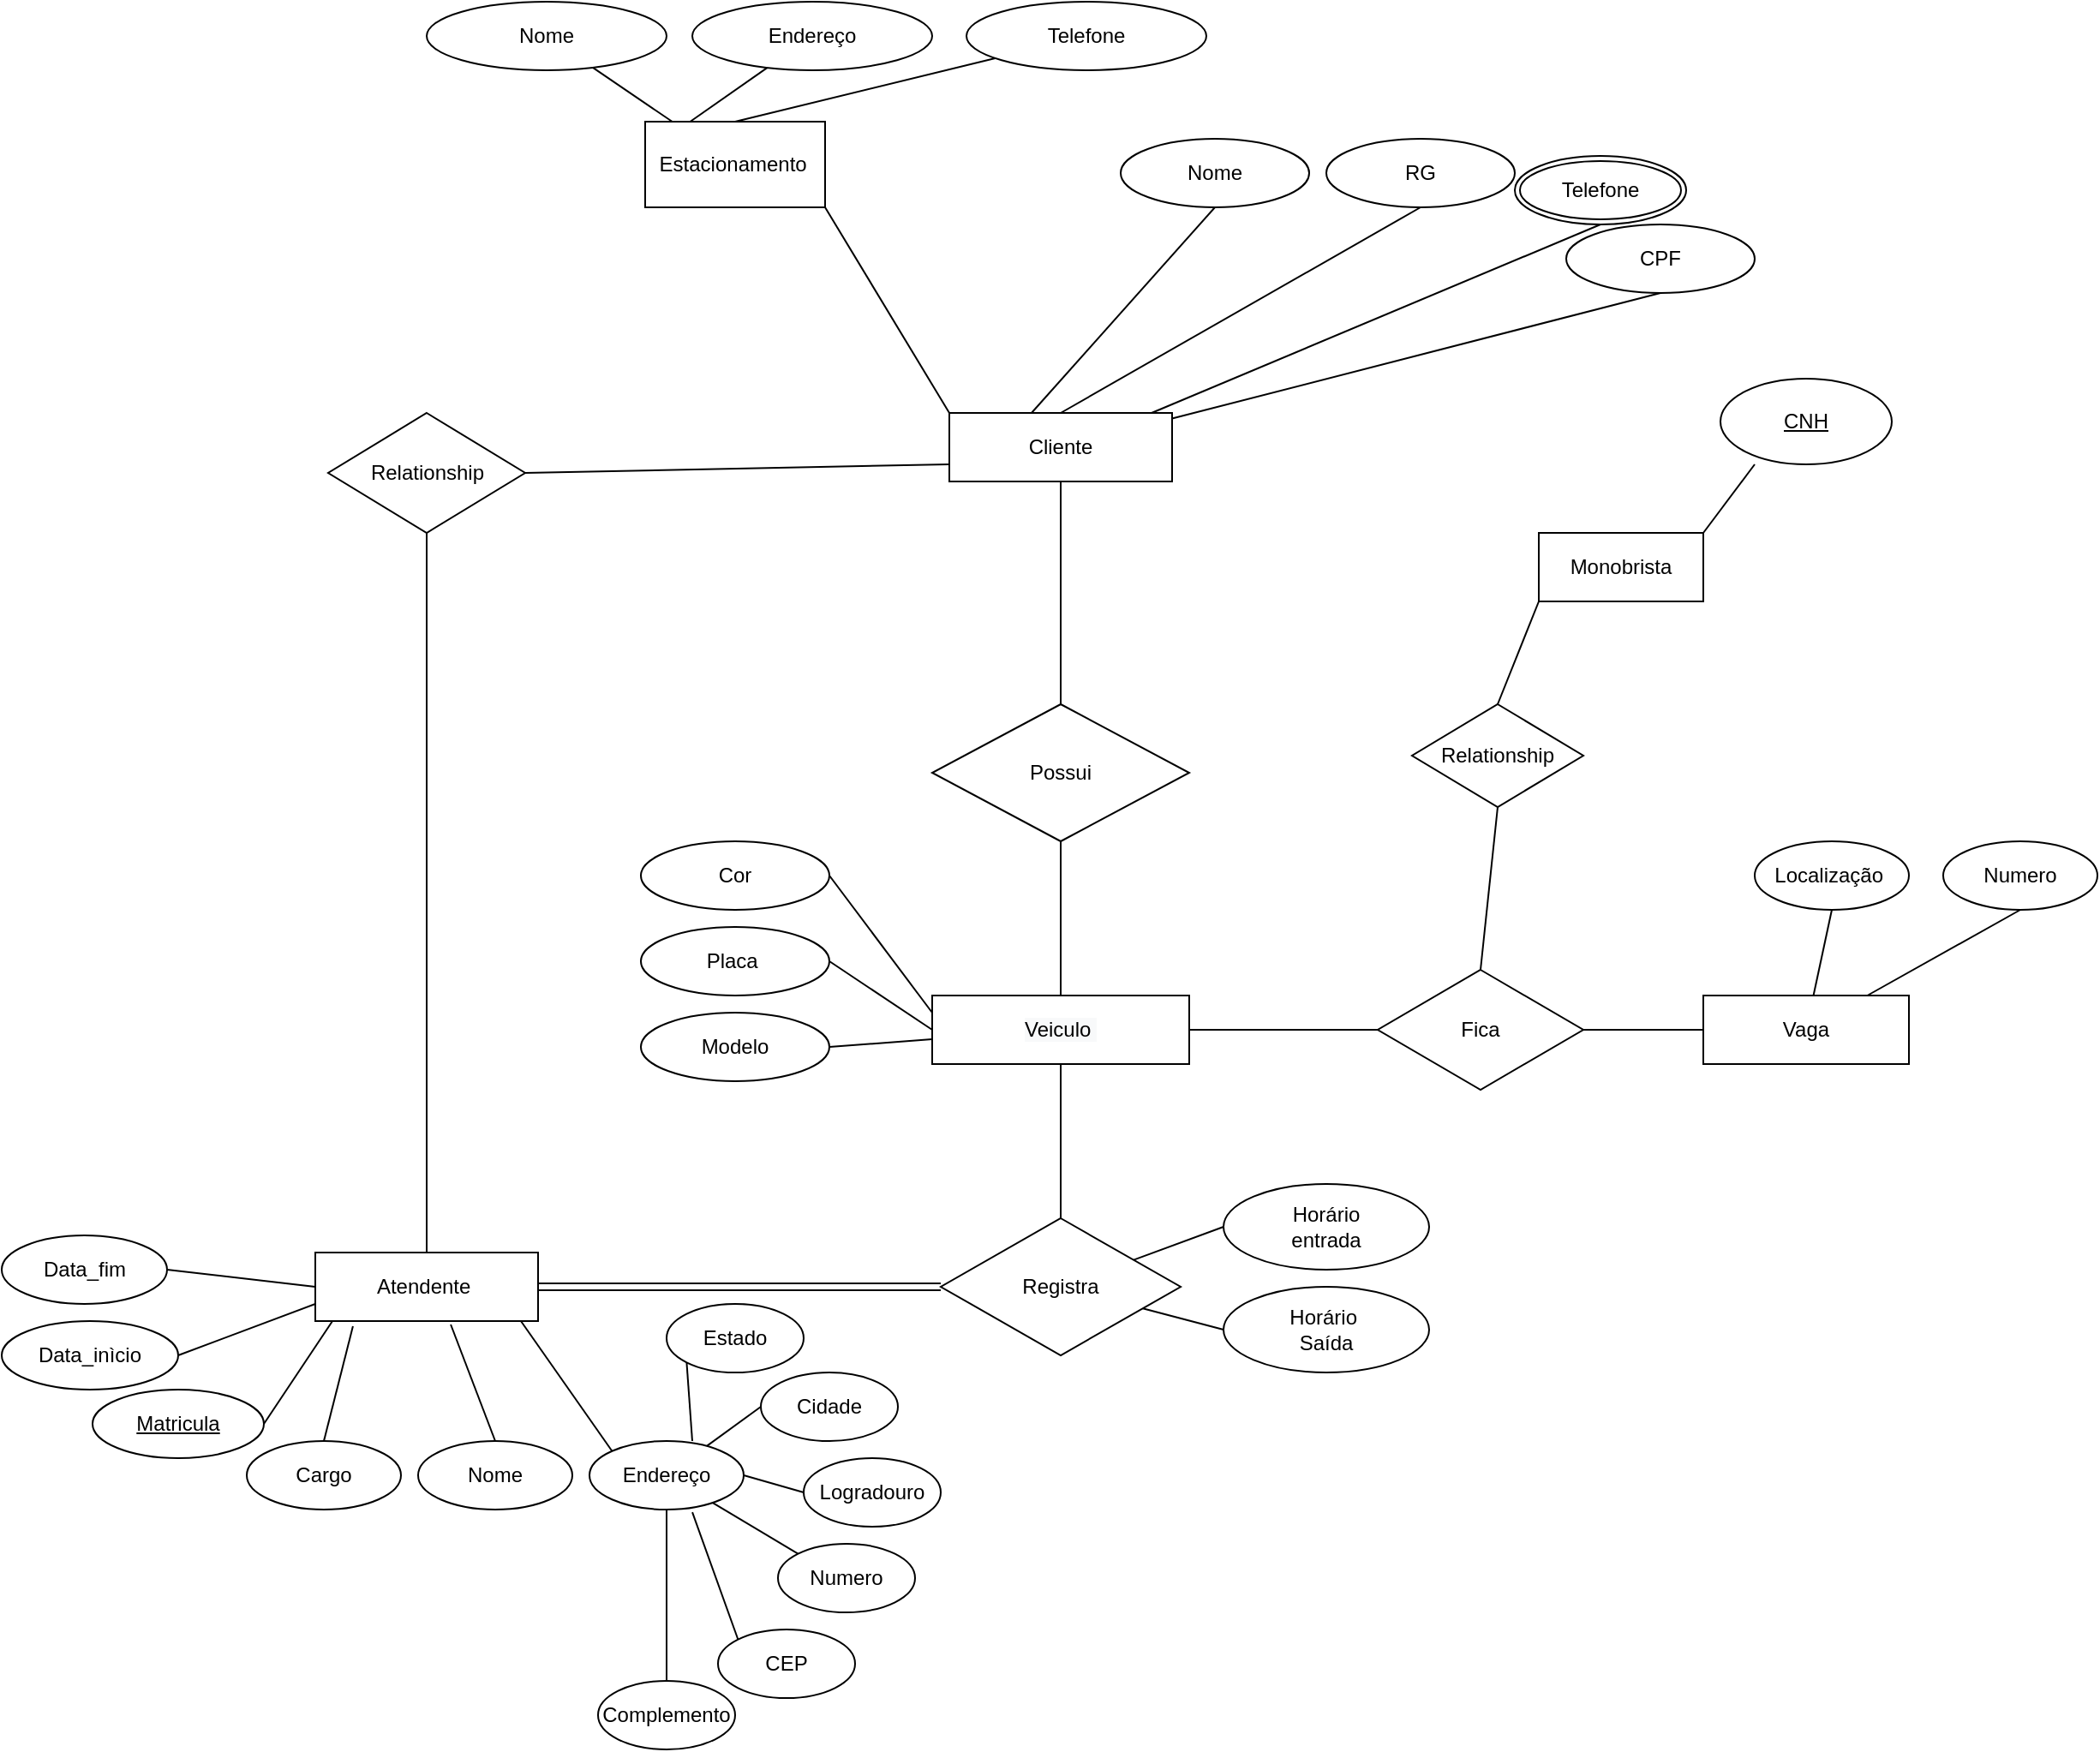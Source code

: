 <mxfile version="13.0.1" type="github" pages="3">
  <diagram id="yB4tgH8WNEcv2aLtNd5O" name="Page-1">
    <mxGraphModel dx="3307" dy="1286" grid="1" gridSize="10" guides="1" tooltips="1" connect="1" arrows="1" fold="1" page="1" pageScale="1" pageWidth="827" pageHeight="1169" math="0" shadow="0">
      <root>
        <mxCell id="0" />
        <mxCell id="1" parent="0" />
        <mxCell id="eOK4KzIIIrYUgGo_h60R-21" style="edgeStyle=none;rounded=0;sketch=0;orthogonalLoop=1;jettySize=auto;html=1;exitX=0.5;exitY=1;exitDx=0;exitDy=0;entryX=0.5;entryY=0;entryDx=0;entryDy=0;shadow=0;endArrow=none;endFill=0;strokeColor=#000000;" parent="1" source="eOK4KzIIIrYUgGo_h60R-1" target="eOK4KzIIIrYUgGo_h60R-20" edge="1">
          <mxGeometry relative="1" as="geometry" />
        </mxCell>
        <mxCell id="eOK4KzIIIrYUgGo_h60R-1" value="Cliente" style="rounded=0;whiteSpace=wrap;html=1;" parent="1" vertex="1">
          <mxGeometry x="80" y="260" width="130" height="40" as="geometry" />
        </mxCell>
        <mxCell id="eOK4KzIIIrYUgGo_h60R-13" style="edgeStyle=none;rounded=0;sketch=0;orthogonalLoop=1;jettySize=auto;html=1;exitX=0.5;exitY=1;exitDx=0;exitDy=0;shadow=0;endArrow=none;endFill=0;strokeColor=#000000;" parent="1" source="eOK4KzIIIrYUgGo_h60R-2" target="eOK4KzIIIrYUgGo_h60R-1" edge="1">
          <mxGeometry relative="1" as="geometry" />
        </mxCell>
        <mxCell id="eOK4KzIIIrYUgGo_h60R-2" value="CPF" style="ellipse;whiteSpace=wrap;html=1;" parent="1" vertex="1">
          <mxGeometry x="440" y="150" width="110" height="40" as="geometry" />
        </mxCell>
        <mxCell id="eOK4KzIIIrYUgGo_h60R-14" style="edgeStyle=none;rounded=0;sketch=0;orthogonalLoop=1;jettySize=auto;html=1;exitX=0.5;exitY=1;exitDx=0;exitDy=0;entryX=0.369;entryY=0;entryDx=0;entryDy=0;entryPerimeter=0;shadow=0;endArrow=none;endFill=0;strokeColor=#000000;" parent="1" source="eOK4KzIIIrYUgGo_h60R-3" target="eOK4KzIIIrYUgGo_h60R-1" edge="1">
          <mxGeometry relative="1" as="geometry" />
        </mxCell>
        <mxCell id="eOK4KzIIIrYUgGo_h60R-3" value="Nome" style="ellipse;whiteSpace=wrap;html=1;" parent="1" vertex="1">
          <mxGeometry x="180" y="100" width="110" height="40" as="geometry" />
        </mxCell>
        <mxCell id="eOK4KzIIIrYUgGo_h60R-15" style="edgeStyle=none;rounded=0;sketch=0;orthogonalLoop=1;jettySize=auto;html=1;exitX=0.5;exitY=1;exitDx=0;exitDy=0;entryX=0.5;entryY=0;entryDx=0;entryDy=0;shadow=0;endArrow=none;endFill=0;strokeColor=#000000;" parent="1" source="eOK4KzIIIrYUgGo_h60R-5" target="eOK4KzIIIrYUgGo_h60R-1" edge="1">
          <mxGeometry relative="1" as="geometry" />
        </mxCell>
        <mxCell id="eOK4KzIIIrYUgGo_h60R-5" value="RG" style="ellipse;whiteSpace=wrap;html=1;" parent="1" vertex="1">
          <mxGeometry x="300" y="100" width="110" height="40" as="geometry" />
        </mxCell>
        <mxCell id="eOK4KzIIIrYUgGo_h60R-19" style="edgeStyle=none;rounded=0;sketch=0;orthogonalLoop=1;jettySize=auto;html=1;exitX=0.5;exitY=1;exitDx=0;exitDy=0;entryX=0.908;entryY=0;entryDx=0;entryDy=0;entryPerimeter=0;shadow=0;endArrow=none;endFill=0;strokeColor=#000000;" parent="1" source="eOK4KzIIIrYUgGo_h60R-18" target="eOK4KzIIIrYUgGo_h60R-1" edge="1">
          <mxGeometry relative="1" as="geometry" />
        </mxCell>
        <mxCell id="eOK4KzIIIrYUgGo_h60R-18" value="Telefone" style="ellipse;shape=doubleEllipse;margin=3;whiteSpace=wrap;html=1;align=center;" parent="1" vertex="1">
          <mxGeometry x="410" y="110" width="100" height="40" as="geometry" />
        </mxCell>
        <mxCell id="eOK4KzIIIrYUgGo_h60R-23" style="edgeStyle=none;rounded=0;sketch=0;orthogonalLoop=1;jettySize=auto;html=1;exitX=0.5;exitY=1;exitDx=0;exitDy=0;entryX=0.5;entryY=0;entryDx=0;entryDy=0;shadow=0;endArrow=none;endFill=0;strokeColor=#000000;" parent="1" source="eOK4KzIIIrYUgGo_h60R-20" target="eOK4KzIIIrYUgGo_h60R-22" edge="1">
          <mxGeometry relative="1" as="geometry" />
        </mxCell>
        <mxCell id="eOK4KzIIIrYUgGo_h60R-20" value="Possui" style="rhombus;whiteSpace=wrap;html=1;" parent="1" vertex="1">
          <mxGeometry x="70" y="430" width="150" height="80" as="geometry" />
        </mxCell>
        <mxCell id="eOK4KzIIIrYUgGo_h60R-39" style="edgeStyle=none;rounded=0;sketch=0;orthogonalLoop=1;jettySize=auto;html=1;exitX=0.5;exitY=1;exitDx=0;exitDy=0;entryX=0.5;entryY=0;entryDx=0;entryDy=0;shadow=0;endArrow=none;endFill=0;strokeColor=#000000;" parent="1" source="eOK4KzIIIrYUgGo_h60R-22" target="eOK4KzIIIrYUgGo_h60R-38" edge="1">
          <mxGeometry relative="1" as="geometry" />
        </mxCell>
        <mxCell id="eOK4KzIIIrYUgGo_h60R-22" value="&#xa;&#xa;&lt;span style=&quot;color: rgb(0, 0, 0); font-family: helvetica; font-size: 12px; font-style: normal; font-weight: 400; letter-spacing: normal; text-align: center; text-indent: 0px; text-transform: none; word-spacing: 0px; background-color: rgb(248, 249, 250); display: inline; float: none;&quot;&gt;Veiculo&amp;nbsp;&lt;/span&gt;&#xa;&#xa;" style="rounded=0;whiteSpace=wrap;html=1;" parent="1" vertex="1">
          <mxGeometry x="70" y="600" width="150" height="40" as="geometry" />
        </mxCell>
        <mxCell id="eOK4KzIIIrYUgGo_h60R-29" style="edgeStyle=none;rounded=0;sketch=0;orthogonalLoop=1;jettySize=auto;html=1;exitX=1;exitY=0.5;exitDx=0;exitDy=0;shadow=0;endArrow=none;endFill=0;strokeColor=#000000;" parent="1" source="eOK4KzIIIrYUgGo_h60R-24" target="eOK4KzIIIrYUgGo_h60R-22" edge="1">
          <mxGeometry relative="1" as="geometry" />
        </mxCell>
        <mxCell id="eOK4KzIIIrYUgGo_h60R-24" value="Modelo" style="ellipse;whiteSpace=wrap;html=1;" parent="1" vertex="1">
          <mxGeometry x="-100" y="610" width="110" height="40" as="geometry" />
        </mxCell>
        <mxCell id="eOK4KzIIIrYUgGo_h60R-27" style="edgeStyle=none;rounded=0;sketch=0;orthogonalLoop=1;jettySize=auto;html=1;exitX=1;exitY=0.5;exitDx=0;exitDy=0;entryX=0;entryY=0.25;entryDx=0;entryDy=0;shadow=0;endArrow=none;endFill=0;strokeColor=#000000;" parent="1" source="eOK4KzIIIrYUgGo_h60R-25" target="eOK4KzIIIrYUgGo_h60R-22" edge="1">
          <mxGeometry relative="1" as="geometry" />
        </mxCell>
        <mxCell id="eOK4KzIIIrYUgGo_h60R-25" value="Cor" style="ellipse;whiteSpace=wrap;html=1;" parent="1" vertex="1">
          <mxGeometry x="-100" y="510" width="110" height="40" as="geometry" />
        </mxCell>
        <mxCell id="eOK4KzIIIrYUgGo_h60R-28" style="edgeStyle=none;rounded=0;sketch=0;orthogonalLoop=1;jettySize=auto;html=1;exitX=1;exitY=0.5;exitDx=0;exitDy=0;shadow=0;endArrow=none;endFill=0;strokeColor=#000000;" parent="1" source="eOK4KzIIIrYUgGo_h60R-26" edge="1">
          <mxGeometry relative="1" as="geometry">
            <mxPoint x="70" y="620" as="targetPoint" />
          </mxGeometry>
        </mxCell>
        <mxCell id="eOK4KzIIIrYUgGo_h60R-26" value="Placa&amp;nbsp;" style="ellipse;whiteSpace=wrap;html=1;" parent="1" vertex="1">
          <mxGeometry x="-100" y="560" width="110" height="40" as="geometry" />
        </mxCell>
        <mxCell id="eOK4KzIIIrYUgGo_h60R-31" style="edgeStyle=none;rounded=0;sketch=0;orthogonalLoop=1;jettySize=auto;html=1;exitX=0;exitY=0.5;exitDx=0;exitDy=0;entryX=1;entryY=0.5;entryDx=0;entryDy=0;shadow=0;endArrow=none;endFill=0;strokeColor=#000000;" parent="1" source="eOK4KzIIIrYUgGo_h60R-30" target="eOK4KzIIIrYUgGo_h60R-22" edge="1">
          <mxGeometry relative="1" as="geometry" />
        </mxCell>
        <mxCell id="eOK4KzIIIrYUgGo_h60R-30" value="Fica" style="rhombus;whiteSpace=wrap;html=1;" parent="1" vertex="1">
          <mxGeometry x="330" y="585" width="120" height="70" as="geometry" />
        </mxCell>
        <mxCell id="eOK4KzIIIrYUgGo_h60R-37" style="edgeStyle=none;rounded=0;sketch=0;orthogonalLoop=1;jettySize=auto;html=1;exitX=0;exitY=0.5;exitDx=0;exitDy=0;entryX=1;entryY=0.5;entryDx=0;entryDy=0;shadow=0;endArrow=none;endFill=0;strokeColor=#000000;" parent="1" source="eOK4KzIIIrYUgGo_h60R-32" target="eOK4KzIIIrYUgGo_h60R-30" edge="1">
          <mxGeometry relative="1" as="geometry" />
        </mxCell>
        <mxCell id="eOK4KzIIIrYUgGo_h60R-32" value="Vaga" style="rounded=0;whiteSpace=wrap;html=1;" parent="1" vertex="1">
          <mxGeometry x="520" y="600" width="120" height="40" as="geometry" />
        </mxCell>
        <mxCell id="eOK4KzIIIrYUgGo_h60R-36" style="edgeStyle=none;rounded=0;sketch=0;orthogonalLoop=1;jettySize=auto;html=1;exitX=0.5;exitY=1;exitDx=0;exitDy=0;shadow=0;endArrow=none;endFill=0;strokeColor=#000000;" parent="1" source="eOK4KzIIIrYUgGo_h60R-33" target="eOK4KzIIIrYUgGo_h60R-32" edge="1">
          <mxGeometry relative="1" as="geometry" />
        </mxCell>
        <mxCell id="eOK4KzIIIrYUgGo_h60R-33" value="Localização&amp;nbsp;" style="ellipse;whiteSpace=wrap;html=1;" parent="1" vertex="1">
          <mxGeometry x="550" y="510" width="90" height="40" as="geometry" />
        </mxCell>
        <mxCell id="eOK4KzIIIrYUgGo_h60R-35" style="edgeStyle=none;rounded=0;sketch=0;orthogonalLoop=1;jettySize=auto;html=1;exitX=0.5;exitY=1;exitDx=0;exitDy=0;shadow=0;endArrow=none;endFill=0;strokeColor=#000000;" parent="1" source="eOK4KzIIIrYUgGo_h60R-34" target="eOK4KzIIIrYUgGo_h60R-32" edge="1">
          <mxGeometry relative="1" as="geometry" />
        </mxCell>
        <mxCell id="eOK4KzIIIrYUgGo_h60R-34" value="Numero" style="ellipse;whiteSpace=wrap;html=1;" parent="1" vertex="1">
          <mxGeometry x="660" y="510" width="90" height="40" as="geometry" />
        </mxCell>
        <mxCell id="eOK4KzIIIrYUgGo_h60R-46" style="edgeStyle=none;rounded=0;sketch=0;orthogonalLoop=1;jettySize=auto;html=1;exitX=0;exitY=0.5;exitDx=0;exitDy=0;entryX=1;entryY=0.5;entryDx=0;entryDy=0;shadow=0;endArrow=none;endFill=0;strokeColor=#000000;shape=link;" parent="1" source="eOK4KzIIIrYUgGo_h60R-38" target="eOK4KzIIIrYUgGo_h60R-45" edge="1">
          <mxGeometry relative="1" as="geometry" />
        </mxCell>
        <mxCell id="eOK4KzIIIrYUgGo_h60R-38" value="Registra" style="rhombus;whiteSpace=wrap;html=1;" parent="1" vertex="1">
          <mxGeometry x="75" y="730" width="140" height="80" as="geometry" />
        </mxCell>
        <mxCell id="eOK4KzIIIrYUgGo_h60R-44" style="edgeStyle=none;rounded=0;sketch=0;orthogonalLoop=1;jettySize=auto;html=1;exitX=0;exitY=0.5;exitDx=0;exitDy=0;shadow=0;endArrow=none;endFill=0;strokeColor=#000000;" parent="1" source="eOK4KzIIIrYUgGo_h60R-40" target="eOK4KzIIIrYUgGo_h60R-38" edge="1">
          <mxGeometry relative="1" as="geometry" />
        </mxCell>
        <mxCell id="eOK4KzIIIrYUgGo_h60R-40" value="Horário&amp;nbsp;&lt;br&gt;Saída" style="ellipse;whiteSpace=wrap;html=1;" parent="1" vertex="1">
          <mxGeometry x="240" y="770" width="120" height="50" as="geometry" />
        </mxCell>
        <mxCell id="eOK4KzIIIrYUgGo_h60R-43" style="edgeStyle=none;rounded=0;sketch=0;orthogonalLoop=1;jettySize=auto;html=1;exitX=0;exitY=0.5;exitDx=0;exitDy=0;shadow=0;endArrow=none;endFill=0;strokeColor=#000000;" parent="1" source="eOK4KzIIIrYUgGo_h60R-41" target="eOK4KzIIIrYUgGo_h60R-38" edge="1">
          <mxGeometry relative="1" as="geometry" />
        </mxCell>
        <mxCell id="eOK4KzIIIrYUgGo_h60R-41" value="Horário&lt;br&gt;entrada" style="ellipse;whiteSpace=wrap;html=1;" parent="1" vertex="1">
          <mxGeometry x="240" y="710" width="120" height="50" as="geometry" />
        </mxCell>
        <mxCell id="eOK4KzIIIrYUgGo_h60R-45" value="Atendente&amp;nbsp;" style="rounded=0;whiteSpace=wrap;html=1;" parent="1" vertex="1">
          <mxGeometry x="-290" y="750" width="130" height="40" as="geometry" />
        </mxCell>
        <mxCell id="eOK4KzIIIrYUgGo_h60R-66" style="edgeStyle=none;rounded=0;sketch=0;orthogonalLoop=1;jettySize=auto;html=1;exitX=0.5;exitY=0;exitDx=0;exitDy=0;entryX=0.608;entryY=1.05;entryDx=0;entryDy=0;entryPerimeter=0;shadow=0;endArrow=none;endFill=0;strokeColor=#000000;" parent="1" source="eOK4KzIIIrYUgGo_h60R-47" target="eOK4KzIIIrYUgGo_h60R-45" edge="1">
          <mxGeometry relative="1" as="geometry" />
        </mxCell>
        <mxCell id="eOK4KzIIIrYUgGo_h60R-47" value="Nome" style="ellipse;whiteSpace=wrap;html=1;" parent="1" vertex="1">
          <mxGeometry x="-230" y="860" width="90" height="40" as="geometry" />
        </mxCell>
        <mxCell id="eOK4KzIIIrYUgGo_h60R-62" style="edgeStyle=none;rounded=0;sketch=0;orthogonalLoop=1;jettySize=auto;html=1;exitX=0;exitY=0;exitDx=0;exitDy=0;entryX=0.923;entryY=1;entryDx=0;entryDy=0;entryPerimeter=0;shadow=0;endArrow=none;endFill=0;strokeColor=#000000;" parent="1" source="eOK4KzIIIrYUgGo_h60R-48" target="eOK4KzIIIrYUgGo_h60R-45" edge="1">
          <mxGeometry relative="1" as="geometry" />
        </mxCell>
        <mxCell id="eOK4KzIIIrYUgGo_h60R-48" value="Endereço" style="ellipse;whiteSpace=wrap;html=1;" parent="1" vertex="1">
          <mxGeometry x="-130" y="860" width="90" height="40" as="geometry" />
        </mxCell>
        <mxCell id="eOK4KzIIIrYUgGo_h60R-65" style="edgeStyle=none;rounded=0;sketch=0;orthogonalLoop=1;jettySize=auto;html=1;exitX=0.5;exitY=0;exitDx=0;exitDy=0;entryX=0.169;entryY=1.075;entryDx=0;entryDy=0;entryPerimeter=0;shadow=0;endArrow=none;endFill=0;strokeColor=#000000;" parent="1" source="eOK4KzIIIrYUgGo_h60R-49" target="eOK4KzIIIrYUgGo_h60R-45" edge="1">
          <mxGeometry relative="1" as="geometry" />
        </mxCell>
        <mxCell id="eOK4KzIIIrYUgGo_h60R-49" value="Cargo" style="ellipse;whiteSpace=wrap;html=1;" parent="1" vertex="1">
          <mxGeometry x="-330" y="860" width="90" height="40" as="geometry" />
        </mxCell>
        <mxCell id="eOK4KzIIIrYUgGo_h60R-56" style="edgeStyle=none;rounded=0;sketch=0;orthogonalLoop=1;jettySize=auto;html=1;exitX=0.5;exitY=0;exitDx=0;exitDy=0;entryX=0.5;entryY=1;entryDx=0;entryDy=0;shadow=0;endArrow=none;endFill=0;strokeColor=#000000;" parent="1" source="eOK4KzIIIrYUgGo_h60R-50" target="eOK4KzIIIrYUgGo_h60R-48" edge="1">
          <mxGeometry relative="1" as="geometry" />
        </mxCell>
        <mxCell id="eOK4KzIIIrYUgGo_h60R-50" value="Complemento" style="ellipse;whiteSpace=wrap;html=1;" parent="1" vertex="1">
          <mxGeometry x="-125" y="1000" width="80" height="40" as="geometry" />
        </mxCell>
        <mxCell id="eOK4KzIIIrYUgGo_h60R-57" style="edgeStyle=none;rounded=0;sketch=0;orthogonalLoop=1;jettySize=auto;html=1;exitX=0;exitY=0;exitDx=0;exitDy=0;entryX=0.667;entryY=1.04;entryDx=0;entryDy=0;entryPerimeter=0;shadow=0;endArrow=none;endFill=0;strokeColor=#000000;" parent="1" source="eOK4KzIIIrYUgGo_h60R-51" target="eOK4KzIIIrYUgGo_h60R-48" edge="1">
          <mxGeometry relative="1" as="geometry" />
        </mxCell>
        <mxCell id="eOK4KzIIIrYUgGo_h60R-51" value="CEP" style="ellipse;whiteSpace=wrap;html=1;" parent="1" vertex="1">
          <mxGeometry x="-55" y="970" width="80" height="40" as="geometry" />
        </mxCell>
        <mxCell id="eOK4KzIIIrYUgGo_h60R-58" style="edgeStyle=none;rounded=0;sketch=0;orthogonalLoop=1;jettySize=auto;html=1;exitX=0;exitY=0;exitDx=0;exitDy=0;shadow=0;endArrow=none;endFill=0;strokeColor=#000000;" parent="1" source="eOK4KzIIIrYUgGo_h60R-52" target="eOK4KzIIIrYUgGo_h60R-48" edge="1">
          <mxGeometry relative="1" as="geometry" />
        </mxCell>
        <mxCell id="eOK4KzIIIrYUgGo_h60R-52" value="Numero" style="ellipse;whiteSpace=wrap;html=1;" parent="1" vertex="1">
          <mxGeometry x="-20" y="920" width="80" height="40" as="geometry" />
        </mxCell>
        <mxCell id="eOK4KzIIIrYUgGo_h60R-59" style="edgeStyle=none;rounded=0;sketch=0;orthogonalLoop=1;jettySize=auto;html=1;exitX=0;exitY=0.5;exitDx=0;exitDy=0;entryX=1;entryY=0.5;entryDx=0;entryDy=0;shadow=0;endArrow=none;endFill=0;strokeColor=#000000;" parent="1" source="eOK4KzIIIrYUgGo_h60R-53" target="eOK4KzIIIrYUgGo_h60R-48" edge="1">
          <mxGeometry relative="1" as="geometry" />
        </mxCell>
        <mxCell id="eOK4KzIIIrYUgGo_h60R-53" value="Logradouro" style="ellipse;whiteSpace=wrap;html=1;" parent="1" vertex="1">
          <mxGeometry x="-5" y="870" width="80" height="40" as="geometry" />
        </mxCell>
        <mxCell id="eOK4KzIIIrYUgGo_h60R-61" style="edgeStyle=none;rounded=0;sketch=0;orthogonalLoop=1;jettySize=auto;html=1;exitX=0;exitY=1;exitDx=0;exitDy=0;shadow=0;endArrow=none;endFill=0;strokeColor=#000000;" parent="1" source="eOK4KzIIIrYUgGo_h60R-54" edge="1">
          <mxGeometry relative="1" as="geometry">
            <mxPoint x="-70" y="860" as="targetPoint" />
          </mxGeometry>
        </mxCell>
        <mxCell id="eOK4KzIIIrYUgGo_h60R-54" value="Estado" style="ellipse;whiteSpace=wrap;html=1;" parent="1" vertex="1">
          <mxGeometry x="-85" y="780" width="80" height="40" as="geometry" />
        </mxCell>
        <mxCell id="eOK4KzIIIrYUgGo_h60R-60" style="edgeStyle=none;rounded=0;sketch=0;orthogonalLoop=1;jettySize=auto;html=1;exitX=0;exitY=0.5;exitDx=0;exitDy=0;shadow=0;endArrow=none;endFill=0;strokeColor=#000000;" parent="1" source="eOK4KzIIIrYUgGo_h60R-55" target="eOK4KzIIIrYUgGo_h60R-48" edge="1">
          <mxGeometry relative="1" as="geometry" />
        </mxCell>
        <mxCell id="eOK4KzIIIrYUgGo_h60R-55" value="Cidade" style="ellipse;whiteSpace=wrap;html=1;" parent="1" vertex="1">
          <mxGeometry x="-30" y="820" width="80" height="40" as="geometry" />
        </mxCell>
        <mxCell id="eOK4KzIIIrYUgGo_h60R-64" style="edgeStyle=none;rounded=0;sketch=0;orthogonalLoop=1;jettySize=auto;html=1;exitX=1;exitY=0.5;exitDx=0;exitDy=0;entryX=0.077;entryY=1;entryDx=0;entryDy=0;entryPerimeter=0;shadow=0;endArrow=none;endFill=0;strokeColor=#000000;" parent="1" source="eOK4KzIIIrYUgGo_h60R-63" target="eOK4KzIIIrYUgGo_h60R-45" edge="1">
          <mxGeometry relative="1" as="geometry" />
        </mxCell>
        <mxCell id="eOK4KzIIIrYUgGo_h60R-63" value="&lt;u&gt;Matricula&lt;/u&gt;" style="ellipse;whiteSpace=wrap;html=1;" parent="1" vertex="1">
          <mxGeometry x="-420" y="830" width="100" height="40" as="geometry" />
        </mxCell>
        <mxCell id="eOK4KzIIIrYUgGo_h60R-70" style="edgeStyle=none;rounded=0;sketch=0;orthogonalLoop=1;jettySize=auto;html=1;exitX=1;exitY=0.5;exitDx=0;exitDy=0;entryX=0;entryY=0.5;entryDx=0;entryDy=0;shadow=0;endArrow=none;endFill=0;strokeColor=#000000;" parent="1" source="eOK4KzIIIrYUgGo_h60R-67" target="eOK4KzIIIrYUgGo_h60R-45" edge="1">
          <mxGeometry relative="1" as="geometry" />
        </mxCell>
        <mxCell id="eOK4KzIIIrYUgGo_h60R-67" value="Data_fim" style="ellipse;whiteSpace=wrap;html=1;" parent="1" vertex="1">
          <mxGeometry x="-473" y="740" width="96.5" height="40" as="geometry" />
        </mxCell>
        <mxCell id="eOK4KzIIIrYUgGo_h60R-69" style="edgeStyle=none;rounded=0;sketch=0;orthogonalLoop=1;jettySize=auto;html=1;exitX=1;exitY=0.5;exitDx=0;exitDy=0;entryX=0;entryY=0.75;entryDx=0;entryDy=0;shadow=0;endArrow=none;endFill=0;strokeColor=#000000;" parent="1" source="eOK4KzIIIrYUgGo_h60R-68" target="eOK4KzIIIrYUgGo_h60R-45" edge="1">
          <mxGeometry relative="1" as="geometry" />
        </mxCell>
        <mxCell id="eOK4KzIIIrYUgGo_h60R-68" value="Data_inìcio" style="ellipse;whiteSpace=wrap;html=1;" parent="1" vertex="1">
          <mxGeometry x="-473" y="790" width="103" height="40" as="geometry" />
        </mxCell>
        <mxCell id="eOK4KzIIIrYUgGo_h60R-72" style="edgeStyle=none;rounded=0;sketch=0;orthogonalLoop=1;jettySize=auto;html=1;exitX=1;exitY=0.5;exitDx=0;exitDy=0;entryX=0;entryY=0.75;entryDx=0;entryDy=0;shadow=0;endArrow=none;endFill=0;strokeColor=#000000;" parent="1" source="eOK4KzIIIrYUgGo_h60R-71" target="eOK4KzIIIrYUgGo_h60R-1" edge="1">
          <mxGeometry relative="1" as="geometry" />
        </mxCell>
        <mxCell id="eOK4KzIIIrYUgGo_h60R-73" style="edgeStyle=none;rounded=0;sketch=0;orthogonalLoop=1;jettySize=auto;html=1;exitX=0.5;exitY=1;exitDx=0;exitDy=0;entryX=0.5;entryY=0;entryDx=0;entryDy=0;shadow=0;endArrow=none;endFill=0;strokeColor=#000000;" parent="1" source="eOK4KzIIIrYUgGo_h60R-71" target="eOK4KzIIIrYUgGo_h60R-45" edge="1">
          <mxGeometry relative="1" as="geometry" />
        </mxCell>
        <mxCell id="eOK4KzIIIrYUgGo_h60R-71" value="Relationship" style="rhombus;whiteSpace=wrap;html=1;" parent="1" vertex="1">
          <mxGeometry x="-282.5" y="260" width="115" height="70" as="geometry" />
        </mxCell>
        <mxCell id="eOK4KzIIIrYUgGo_h60R-75" style="edgeStyle=none;rounded=0;sketch=0;orthogonalLoop=1;jettySize=auto;html=1;exitX=0.5;exitY=1;exitDx=0;exitDy=0;entryX=0.5;entryY=0;entryDx=0;entryDy=0;shadow=0;endArrow=none;endFill=0;strokeColor=#000000;" parent="1" source="eOK4KzIIIrYUgGo_h60R-74" target="eOK4KzIIIrYUgGo_h60R-30" edge="1">
          <mxGeometry relative="1" as="geometry" />
        </mxCell>
        <mxCell id="eOK4KzIIIrYUgGo_h60R-77" style="edgeStyle=none;rounded=0;sketch=0;orthogonalLoop=1;jettySize=auto;html=1;exitX=0.5;exitY=0;exitDx=0;exitDy=0;entryX=0;entryY=1;entryDx=0;entryDy=0;shadow=0;endArrow=none;endFill=0;strokeColor=#000000;" parent="1" source="eOK4KzIIIrYUgGo_h60R-74" target="eOK4KzIIIrYUgGo_h60R-76" edge="1">
          <mxGeometry relative="1" as="geometry" />
        </mxCell>
        <mxCell id="eOK4KzIIIrYUgGo_h60R-74" value="Relationship" style="rhombus;whiteSpace=wrap;html=1;" parent="1" vertex="1">
          <mxGeometry x="350" y="430" width="100" height="60" as="geometry" />
        </mxCell>
        <mxCell id="eOK4KzIIIrYUgGo_h60R-79" style="edgeStyle=none;rounded=0;sketch=0;orthogonalLoop=1;jettySize=auto;html=1;exitX=1;exitY=0;exitDx=0;exitDy=0;entryX=0.2;entryY=1;entryDx=0;entryDy=0;entryPerimeter=0;shadow=0;endArrow=none;endFill=0;strokeColor=#000000;" parent="1" source="eOK4KzIIIrYUgGo_h60R-76" target="eOK4KzIIIrYUgGo_h60R-78" edge="1">
          <mxGeometry relative="1" as="geometry" />
        </mxCell>
        <mxCell id="eOK4KzIIIrYUgGo_h60R-76" value="Monobrista" style="rounded=0;whiteSpace=wrap;html=1;" parent="1" vertex="1">
          <mxGeometry x="424" y="330" width="96" height="40" as="geometry" />
        </mxCell>
        <mxCell id="eOK4KzIIIrYUgGo_h60R-78" value="&lt;u&gt;CNH&lt;/u&gt;" style="ellipse;whiteSpace=wrap;html=1;" parent="1" vertex="1">
          <mxGeometry x="530" y="240" width="100" height="50" as="geometry" />
        </mxCell>
        <mxCell id="eOK4KzIIIrYUgGo_h60R-81" style="edgeStyle=none;rounded=0;sketch=0;orthogonalLoop=1;jettySize=auto;html=1;exitX=1;exitY=1;exitDx=0;exitDy=0;entryX=0;entryY=0;entryDx=0;entryDy=0;shadow=0;endArrow=none;endFill=0;strokeColor=#000000;" parent="1" source="eOK4KzIIIrYUgGo_h60R-80" target="eOK4KzIIIrYUgGo_h60R-1" edge="1">
          <mxGeometry relative="1" as="geometry" />
        </mxCell>
        <mxCell id="eOK4KzIIIrYUgGo_h60R-80" value="Estacionamento&amp;nbsp;" style="rounded=0;whiteSpace=wrap;html=1;" parent="1" vertex="1">
          <mxGeometry x="-97.5" y="90" width="105" height="50" as="geometry" />
        </mxCell>
        <mxCell id="AVPyJ-v6xZrarKyibVc9-4" style="rounded=0;orthogonalLoop=1;jettySize=auto;html=1;endArrow=none;endFill=0;" parent="1" source="AVPyJ-v6xZrarKyibVc9-1" target="eOK4KzIIIrYUgGo_h60R-80" edge="1">
          <mxGeometry relative="1" as="geometry" />
        </mxCell>
        <mxCell id="AVPyJ-v6xZrarKyibVc9-1" value="Nome" style="ellipse;whiteSpace=wrap;html=1;" parent="1" vertex="1">
          <mxGeometry x="-225" y="20" width="140" height="40" as="geometry" />
        </mxCell>
        <mxCell id="AVPyJ-v6xZrarKyibVc9-5" style="edgeStyle=none;rounded=0;orthogonalLoop=1;jettySize=auto;html=1;entryX=0.25;entryY=0;entryDx=0;entryDy=0;endArrow=none;endFill=0;" parent="1" source="AVPyJ-v6xZrarKyibVc9-2" target="eOK4KzIIIrYUgGo_h60R-80" edge="1">
          <mxGeometry relative="1" as="geometry" />
        </mxCell>
        <mxCell id="AVPyJ-v6xZrarKyibVc9-2" value="Endereço" style="ellipse;whiteSpace=wrap;html=1;" parent="1" vertex="1">
          <mxGeometry x="-70" y="20" width="140" height="40" as="geometry" />
        </mxCell>
        <mxCell id="AVPyJ-v6xZrarKyibVc9-6" style="edgeStyle=none;rounded=0;orthogonalLoop=1;jettySize=auto;html=1;entryX=0.5;entryY=0;entryDx=0;entryDy=0;endArrow=none;endFill=0;" parent="1" source="AVPyJ-v6xZrarKyibVc9-3" target="eOK4KzIIIrYUgGo_h60R-80" edge="1">
          <mxGeometry relative="1" as="geometry" />
        </mxCell>
        <mxCell id="AVPyJ-v6xZrarKyibVc9-3" value="Telefone" style="ellipse;whiteSpace=wrap;html=1;" parent="1" vertex="1">
          <mxGeometry x="90" y="20" width="140" height="40" as="geometry" />
        </mxCell>
      </root>
    </mxGraphModel>
  </diagram>
  <diagram id="TT_MZR0tKLGRtyBXsZN-" name="Page-2">
    <mxGraphModel dx="3927" dy="1125" grid="1" gridSize="10" guides="1" tooltips="1" connect="1" arrows="1" fold="1" page="1" pageScale="1" pageWidth="827" pageHeight="1169" math="0" shadow="0">
      <root>
        <mxCell id="8IQsSJhepYKkploHe3YQ-0" />
        <mxCell id="8IQsSJhepYKkploHe3YQ-1" parent="8IQsSJhepYKkploHe3YQ-0" />
        <mxCell id="oPwFez_SRoULfCnPj9k9-68" style="edgeStyle=none;rounded=0;orthogonalLoop=1;jettySize=auto;html=1;entryX=0;entryY=0.5;entryDx=0;entryDy=0;endArrow=none;endFill=0;" edge="1" parent="8IQsSJhepYKkploHe3YQ-1" source="8IQsSJhepYKkploHe3YQ-3" target="8IQsSJhepYKkploHe3YQ-19">
          <mxGeometry relative="1" as="geometry" />
        </mxCell>
        <mxCell id="oPwFez_SRoULfCnPj9k9-69" style="edgeStyle=none;rounded=0;orthogonalLoop=1;jettySize=auto;html=1;entryX=0;entryY=0;entryDx=0;entryDy=0;endArrow=none;endFill=0;" edge="1" parent="8IQsSJhepYKkploHe3YQ-1" source="8IQsSJhepYKkploHe3YQ-3" target="8IQsSJhepYKkploHe3YQ-21">
          <mxGeometry relative="1" as="geometry" />
        </mxCell>
        <mxCell id="oPwFez_SRoULfCnPj9k9-70" style="edgeStyle=none;rounded=0;orthogonalLoop=1;jettySize=auto;html=1;endArrow=none;endFill=0;" edge="1" parent="8IQsSJhepYKkploHe3YQ-1" source="8IQsSJhepYKkploHe3YQ-3" target="8IQsSJhepYKkploHe3YQ-17">
          <mxGeometry relative="1" as="geometry" />
        </mxCell>
        <mxCell id="8IQsSJhepYKkploHe3YQ-3" value="Cliente" style="rounded=0;whiteSpace=wrap;html=1;" vertex="1" parent="8IQsSJhepYKkploHe3YQ-1">
          <mxGeometry x="520" y="280" width="130" height="40" as="geometry" />
        </mxCell>
        <mxCell id="oPwFez_SRoULfCnPj9k9-67" style="edgeStyle=none;rounded=0;orthogonalLoop=1;jettySize=auto;html=1;entryX=1;entryY=0.5;entryDx=0;entryDy=0;endArrow=none;endFill=0;" edge="1" parent="8IQsSJhepYKkploHe3YQ-1" source="8IQsSJhepYKkploHe3YQ-5" target="8IQsSJhepYKkploHe3YQ-3">
          <mxGeometry relative="1" as="geometry" />
        </mxCell>
        <mxCell id="8IQsSJhepYKkploHe3YQ-5" value="&lt;u&gt;CPF&lt;/u&gt;" style="ellipse;whiteSpace=wrap;html=1;" vertex="1" parent="8IQsSJhepYKkploHe3YQ-1">
          <mxGeometry x="740" y="250" width="117" height="30" as="geometry" />
        </mxCell>
        <mxCell id="8IQsSJhepYKkploHe3YQ-6" style="edgeStyle=none;rounded=0;sketch=0;orthogonalLoop=1;jettySize=auto;html=1;exitX=0.5;exitY=1;exitDx=0;exitDy=0;entryX=0.369;entryY=0;entryDx=0;entryDy=0;entryPerimeter=0;shadow=0;endArrow=none;endFill=0;strokeColor=#000000;" edge="1" parent="8IQsSJhepYKkploHe3YQ-1" source="8IQsSJhepYKkploHe3YQ-7" target="8IQsSJhepYKkploHe3YQ-3">
          <mxGeometry relative="1" as="geometry" />
        </mxCell>
        <mxCell id="8IQsSJhepYKkploHe3YQ-7" value="Nome" style="ellipse;whiteSpace=wrap;html=1;" vertex="1" parent="8IQsSJhepYKkploHe3YQ-1">
          <mxGeometry x="430" y="210" width="110" height="40" as="geometry" />
        </mxCell>
        <mxCell id="8IQsSJhepYKkploHe3YQ-8" style="edgeStyle=none;rounded=0;sketch=0;orthogonalLoop=1;jettySize=auto;html=1;exitX=0.5;exitY=1;exitDx=0;exitDy=0;entryX=0.5;entryY=0;entryDx=0;entryDy=0;shadow=0;endArrow=none;endFill=0;strokeColor=#000000;" edge="1" parent="8IQsSJhepYKkploHe3YQ-1" source="8IQsSJhepYKkploHe3YQ-9" target="8IQsSJhepYKkploHe3YQ-3">
          <mxGeometry relative="1" as="geometry" />
        </mxCell>
        <mxCell id="8IQsSJhepYKkploHe3YQ-9" value="RG" style="ellipse;whiteSpace=wrap;html=1;" vertex="1" parent="8IQsSJhepYKkploHe3YQ-1">
          <mxGeometry x="550" y="200" width="110" height="40" as="geometry" />
        </mxCell>
        <mxCell id="8IQsSJhepYKkploHe3YQ-10" style="edgeStyle=none;rounded=0;sketch=0;orthogonalLoop=1;jettySize=auto;html=1;exitX=0.5;exitY=1;exitDx=0;exitDy=0;entryX=0.908;entryY=0;entryDx=0;entryDy=0;entryPerimeter=0;shadow=0;endArrow=none;endFill=0;strokeColor=#000000;" edge="1" parent="8IQsSJhepYKkploHe3YQ-1" source="8IQsSJhepYKkploHe3YQ-11" target="8IQsSJhepYKkploHe3YQ-3">
          <mxGeometry relative="1" as="geometry" />
        </mxCell>
        <mxCell id="8IQsSJhepYKkploHe3YQ-11" value="Telefone" style="ellipse;shape=doubleEllipse;margin=3;whiteSpace=wrap;html=1;align=center;" vertex="1" parent="8IQsSJhepYKkploHe3YQ-1">
          <mxGeometry x="670" y="210" width="100" height="40" as="geometry" />
        </mxCell>
        <mxCell id="8IQsSJhepYKkploHe3YQ-17" value="Modelo" style="ellipse;whiteSpace=wrap;html=1;" vertex="1" parent="8IQsSJhepYKkploHe3YQ-1">
          <mxGeometry x="660" y="380" width="110" height="40" as="geometry" />
        </mxCell>
        <mxCell id="8IQsSJhepYKkploHe3YQ-19" value="Cor do veículo" style="ellipse;whiteSpace=wrap;html=1;" vertex="1" parent="8IQsSJhepYKkploHe3YQ-1">
          <mxGeometry x="747" y="290" width="110" height="40" as="geometry" />
        </mxCell>
        <mxCell id="8IQsSJhepYKkploHe3YQ-21" value="Placa&amp;nbsp;" style="ellipse;whiteSpace=wrap;html=1;" vertex="1" parent="8IQsSJhepYKkploHe3YQ-1">
          <mxGeometry x="717" y="340" width="110" height="40" as="geometry" />
        </mxCell>
        <mxCell id="oPwFez_SRoULfCnPj9k9-32" style="edgeStyle=none;rounded=0;orthogonalLoop=1;jettySize=auto;html=1;entryX=1;entryY=0.5;entryDx=0;entryDy=0;endArrow=none;endFill=0;" edge="1" parent="8IQsSJhepYKkploHe3YQ-1" source="8IQsSJhepYKkploHe3YQ-36" target="8IQsSJhepYKkploHe3YQ-60">
          <mxGeometry relative="1" as="geometry" />
        </mxCell>
        <mxCell id="oPwFez_SRoULfCnPj9k9-33" style="edgeStyle=none;rounded=0;orthogonalLoop=1;jettySize=auto;html=1;entryX=0.5;entryY=0;entryDx=0;entryDy=0;endArrow=none;endFill=0;" edge="1" parent="8IQsSJhepYKkploHe3YQ-1" source="8IQsSJhepYKkploHe3YQ-36" target="8IQsSJhepYKkploHe3YQ-56">
          <mxGeometry relative="1" as="geometry" />
        </mxCell>
        <mxCell id="oPwFez_SRoULfCnPj9k9-34" style="edgeStyle=none;rounded=0;orthogonalLoop=1;jettySize=auto;html=1;entryX=0.5;entryY=0;entryDx=0;entryDy=0;endArrow=none;endFill=0;" edge="1" parent="8IQsSJhepYKkploHe3YQ-1" source="8IQsSJhepYKkploHe3YQ-36" target="8IQsSJhepYKkploHe3YQ-38">
          <mxGeometry relative="1" as="geometry" />
        </mxCell>
        <mxCell id="oPwFez_SRoULfCnPj9k9-35" style="edgeStyle=none;rounded=0;orthogonalLoop=1;jettySize=auto;html=1;entryX=0.5;entryY=0;entryDx=0;entryDy=0;endArrow=none;endFill=0;" edge="1" parent="8IQsSJhepYKkploHe3YQ-1" source="8IQsSJhepYKkploHe3YQ-36" target="8IQsSJhepYKkploHe3YQ-40">
          <mxGeometry relative="1" as="geometry" />
        </mxCell>
        <mxCell id="8IQsSJhepYKkploHe3YQ-36" value="Atendente&amp;nbsp;" style="rounded=0;whiteSpace=wrap;html=1;" vertex="1" parent="8IQsSJhepYKkploHe3YQ-1">
          <mxGeometry x="-862" y="280" width="130" height="40" as="geometry" />
        </mxCell>
        <mxCell id="8IQsSJhepYKkploHe3YQ-38" value="Nome" style="ellipse;whiteSpace=wrap;html=1;" vertex="1" parent="8IQsSJhepYKkploHe3YQ-1">
          <mxGeometry x="-1001.5" y="430" width="90" height="40" as="geometry" />
        </mxCell>
        <mxCell id="oPwFez_SRoULfCnPj9k9-5" style="edgeStyle=none;rounded=0;orthogonalLoop=1;jettySize=auto;html=1;entryX=0.5;entryY=0;entryDx=0;entryDy=0;endArrow=none;endFill=0;" edge="1" parent="8IQsSJhepYKkploHe3YQ-1" source="8IQsSJhepYKkploHe3YQ-40" target="8IQsSJhepYKkploHe3YQ-44">
          <mxGeometry relative="1" as="geometry" />
        </mxCell>
        <mxCell id="oPwFez_SRoULfCnPj9k9-6" style="edgeStyle=none;rounded=0;orthogonalLoop=1;jettySize=auto;html=1;entryX=0.5;entryY=0;entryDx=0;entryDy=0;endArrow=none;endFill=0;" edge="1" parent="8IQsSJhepYKkploHe3YQ-1" source="8IQsSJhepYKkploHe3YQ-40">
          <mxGeometry relative="1" as="geometry">
            <mxPoint x="-901.5" y="520" as="targetPoint" />
          </mxGeometry>
        </mxCell>
        <mxCell id="oPwFez_SRoULfCnPj9k9-7" style="edgeStyle=none;rounded=0;orthogonalLoop=1;jettySize=auto;html=1;endArrow=none;endFill=0;" edge="1" parent="8IQsSJhepYKkploHe3YQ-1" source="8IQsSJhepYKkploHe3YQ-40">
          <mxGeometry relative="1" as="geometry">
            <mxPoint x="-817.157" y="520.201" as="targetPoint" />
          </mxGeometry>
        </mxCell>
        <mxCell id="oPwFez_SRoULfCnPj9k9-8" style="edgeStyle=none;rounded=0;orthogonalLoop=1;jettySize=auto;html=1;entryX=0.5;entryY=0;entryDx=0;entryDy=0;endArrow=none;endFill=0;" edge="1" parent="8IQsSJhepYKkploHe3YQ-1" source="8IQsSJhepYKkploHe3YQ-40" target="8IQsSJhepYKkploHe3YQ-50">
          <mxGeometry relative="1" as="geometry" />
        </mxCell>
        <mxCell id="8IQsSJhepYKkploHe3YQ-40" value="Endereço" style="ellipse;whiteSpace=wrap;html=1;" vertex="1" parent="8IQsSJhepYKkploHe3YQ-1">
          <mxGeometry x="-881.5" y="430" width="88" height="40" as="geometry" />
        </mxCell>
        <mxCell id="8IQsSJhepYKkploHe3YQ-44" value="Complemento" style="ellipse;whiteSpace=wrap;html=1;" vertex="1" parent="8IQsSJhepYKkploHe3YQ-1">
          <mxGeometry x="-1048.5" y="510" width="80" height="40" as="geometry" />
        </mxCell>
        <mxCell id="8IQsSJhepYKkploHe3YQ-46" value="CEP" style="ellipse;whiteSpace=wrap;html=1;" vertex="1" parent="8IQsSJhepYKkploHe3YQ-1">
          <mxGeometry x="-942" y="520" width="80" height="40" as="geometry" />
        </mxCell>
        <mxCell id="8IQsSJhepYKkploHe3YQ-48" value="Numero" style="ellipse;whiteSpace=wrap;html=1;" vertex="1" parent="8IQsSJhepYKkploHe3YQ-1">
          <mxGeometry x="-850" y="520" width="80" height="40" as="geometry" />
        </mxCell>
        <mxCell id="8IQsSJhepYKkploHe3YQ-50" value="Logradouro" style="ellipse;whiteSpace=wrap;html=1;" vertex="1" parent="8IQsSJhepYKkploHe3YQ-1">
          <mxGeometry x="-753.5" y="510" width="80" height="40" as="geometry" />
        </mxCell>
        <mxCell id="oPwFez_SRoULfCnPj9k9-9" style="edgeStyle=none;rounded=0;orthogonalLoop=1;jettySize=auto;html=1;entryX=1;entryY=0.5;entryDx=0;entryDy=0;endArrow=none;endFill=0;" edge="1" parent="8IQsSJhepYKkploHe3YQ-1" source="8IQsSJhepYKkploHe3YQ-52" target="8IQsSJhepYKkploHe3YQ-40">
          <mxGeometry relative="1" as="geometry" />
        </mxCell>
        <mxCell id="8IQsSJhepYKkploHe3YQ-52" value="Estado" style="ellipse;whiteSpace=wrap;html=1;" vertex="1" parent="8IQsSJhepYKkploHe3YQ-1">
          <mxGeometry x="-673.5" y="430" width="80" height="40" as="geometry" />
        </mxCell>
        <mxCell id="8IQsSJhepYKkploHe3YQ-53" style="edgeStyle=none;rounded=0;sketch=0;orthogonalLoop=1;jettySize=auto;html=1;exitX=0;exitY=0.5;exitDx=0;exitDy=0;shadow=0;endArrow=none;endFill=0;strokeColor=#000000;" edge="1" parent="8IQsSJhepYKkploHe3YQ-1" source="8IQsSJhepYKkploHe3YQ-54" target="8IQsSJhepYKkploHe3YQ-40">
          <mxGeometry relative="1" as="geometry" />
        </mxCell>
        <mxCell id="8IQsSJhepYKkploHe3YQ-54" value="Cidade" style="ellipse;whiteSpace=wrap;html=1;" vertex="1" parent="8IQsSJhepYKkploHe3YQ-1">
          <mxGeometry x="-673.5" y="480" width="80" height="40" as="geometry" />
        </mxCell>
        <mxCell id="8IQsSJhepYKkploHe3YQ-56" value="&lt;u&gt;Matricula&lt;/u&gt;" style="ellipse;whiteSpace=wrap;html=1;" vertex="1" parent="8IQsSJhepYKkploHe3YQ-1">
          <mxGeometry x="-1121.5" y="410" width="100" height="40" as="geometry" />
        </mxCell>
        <mxCell id="8IQsSJhepYKkploHe3YQ-57" style="edgeStyle=none;rounded=0;sketch=0;orthogonalLoop=1;jettySize=auto;html=1;exitX=1;exitY=0.5;exitDx=0;exitDy=0;entryX=0;entryY=0.5;entryDx=0;entryDy=0;shadow=0;endArrow=none;endFill=0;strokeColor=#000000;" edge="1" parent="8IQsSJhepYKkploHe3YQ-1" source="8IQsSJhepYKkploHe3YQ-58" target="8IQsSJhepYKkploHe3YQ-36">
          <mxGeometry relative="1" as="geometry" />
        </mxCell>
        <mxCell id="8IQsSJhepYKkploHe3YQ-58" value="Data_fim" style="ellipse;whiteSpace=wrap;html=1;" vertex="1" parent="8IQsSJhepYKkploHe3YQ-1">
          <mxGeometry x="-1151.5" y="310" width="96.5" height="40" as="geometry" />
        </mxCell>
        <mxCell id="8IQsSJhepYKkploHe3YQ-60" value="Data_inìcio" style="ellipse;whiteSpace=wrap;html=1;" vertex="1" parent="8IQsSJhepYKkploHe3YQ-1">
          <mxGeometry x="-1151.5" y="360" width="103" height="40" as="geometry" />
        </mxCell>
        <mxCell id="oPwFez_SRoULfCnPj9k9-2" style="edgeStyle=none;rounded=0;orthogonalLoop=1;jettySize=auto;html=1;entryX=0.5;entryY=0;entryDx=0;entryDy=0;endArrow=none;endFill=0;" edge="1" parent="8IQsSJhepYKkploHe3YQ-1" source="8IQsSJhepYKkploHe3YQ-71" target="8IQsSJhepYKkploHe3YQ-36">
          <mxGeometry relative="1" as="geometry" />
        </mxCell>
        <mxCell id="oPwFez_SRoULfCnPj9k9-3" style="edgeStyle=none;rounded=0;orthogonalLoop=1;jettySize=auto;html=1;entryX=0.5;entryY=0;entryDx=0;entryDy=0;endArrow=none;endFill=0;" edge="1" parent="8IQsSJhepYKkploHe3YQ-1" source="8IQsSJhepYKkploHe3YQ-71" target="oPwFez_SRoULfCnPj9k9-1">
          <mxGeometry relative="1" as="geometry" />
        </mxCell>
        <mxCell id="8IQsSJhepYKkploHe3YQ-71" value="Estacionamento&amp;nbsp;" style="rounded=0;whiteSpace=wrap;html=1;" vertex="1" parent="8IQsSJhepYKkploHe3YQ-1">
          <mxGeometry x="-237" y="180" width="105" height="50" as="geometry" />
        </mxCell>
        <mxCell id="8IQsSJhepYKkploHe3YQ-72" style="rounded=0;orthogonalLoop=1;jettySize=auto;html=1;endArrow=none;endFill=0;" edge="1" parent="8IQsSJhepYKkploHe3YQ-1" source="8IQsSJhepYKkploHe3YQ-73" target="8IQsSJhepYKkploHe3YQ-71">
          <mxGeometry relative="1" as="geometry" />
        </mxCell>
        <mxCell id="8IQsSJhepYKkploHe3YQ-73" value="Nome" style="ellipse;whiteSpace=wrap;html=1;" vertex="1" parent="8IQsSJhepYKkploHe3YQ-1">
          <mxGeometry x="-314" y="130" width="89.5" height="30" as="geometry" />
        </mxCell>
        <mxCell id="8IQsSJhepYKkploHe3YQ-78" style="rounded=0;orthogonalLoop=1;jettySize=auto;html=1;endArrow=none;endFill=0;" edge="1" parent="8IQsSJhepYKkploHe3YQ-1" source="8IQsSJhepYKkploHe3YQ-75" target="8IQsSJhepYKkploHe3YQ-71">
          <mxGeometry relative="1" as="geometry" />
        </mxCell>
        <mxCell id="8IQsSJhepYKkploHe3YQ-75" value="Endereço" style="ellipse;whiteSpace=wrap;html=1;" vertex="1" parent="8IQsSJhepYKkploHe3YQ-1">
          <mxGeometry x="-210" y="120" width="87" height="30" as="geometry" />
        </mxCell>
        <mxCell id="oPwFez_SRoULfCnPj9k9-36" style="edgeStyle=none;rounded=0;orthogonalLoop=1;jettySize=auto;html=1;entryX=0.5;entryY=0;entryDx=0;entryDy=0;endArrow=none;endFill=0;" edge="1" parent="8IQsSJhepYKkploHe3YQ-1" source="oPwFez_SRoULfCnPj9k9-1" target="oPwFez_SRoULfCnPj9k9-28">
          <mxGeometry relative="1" as="geometry" />
        </mxCell>
        <mxCell id="oPwFez_SRoULfCnPj9k9-37" style="edgeStyle=none;rounded=0;orthogonalLoop=1;jettySize=auto;html=1;endArrow=none;endFill=0;" edge="1" parent="8IQsSJhepYKkploHe3YQ-1" source="oPwFez_SRoULfCnPj9k9-1" target="oPwFez_SRoULfCnPj9k9-29">
          <mxGeometry relative="1" as="geometry" />
        </mxCell>
        <mxCell id="oPwFez_SRoULfCnPj9k9-38" style="edgeStyle=none;rounded=0;orthogonalLoop=1;jettySize=auto;html=1;endArrow=none;endFill=0;" edge="1" parent="8IQsSJhepYKkploHe3YQ-1" source="oPwFez_SRoULfCnPj9k9-1" target="oPwFez_SRoULfCnPj9k9-31">
          <mxGeometry relative="1" as="geometry" />
        </mxCell>
        <mxCell id="oPwFez_SRoULfCnPj9k9-39" style="edgeStyle=none;rounded=0;orthogonalLoop=1;jettySize=auto;html=1;entryX=0.5;entryY=0;entryDx=0;entryDy=0;endArrow=none;endFill=0;" edge="1" parent="8IQsSJhepYKkploHe3YQ-1" source="oPwFez_SRoULfCnPj9k9-1" target="oPwFez_SRoULfCnPj9k9-13">
          <mxGeometry relative="1" as="geometry" />
        </mxCell>
        <mxCell id="oPwFez_SRoULfCnPj9k9-40" style="edgeStyle=none;rounded=0;orthogonalLoop=1;jettySize=auto;html=1;endArrow=none;endFill=0;" edge="1" parent="8IQsSJhepYKkploHe3YQ-1" source="oPwFez_SRoULfCnPj9k9-1" target="oPwFez_SRoULfCnPj9k9-18">
          <mxGeometry relative="1" as="geometry" />
        </mxCell>
        <mxCell id="oPwFez_SRoULfCnPj9k9-1" value="Monobrista" style="rounded=0;whiteSpace=wrap;html=1;" vertex="1" parent="8IQsSJhepYKkploHe3YQ-1">
          <mxGeometry x="-410" y="280" width="96" height="40" as="geometry" />
        </mxCell>
        <mxCell id="oPwFez_SRoULfCnPj9k9-13" value="Nome" style="ellipse;whiteSpace=wrap;html=1;" vertex="1" parent="8IQsSJhepYKkploHe3YQ-1">
          <mxGeometry x="-480" y="420" width="90" height="40" as="geometry" />
        </mxCell>
        <mxCell id="oPwFez_SRoULfCnPj9k9-14" style="edgeStyle=none;rounded=0;orthogonalLoop=1;jettySize=auto;html=1;entryX=0.5;entryY=0;entryDx=0;entryDy=0;endArrow=none;endFill=0;" edge="1" parent="8IQsSJhepYKkploHe3YQ-1" source="oPwFez_SRoULfCnPj9k9-18" target="oPwFez_SRoULfCnPj9k9-19">
          <mxGeometry relative="1" as="geometry" />
        </mxCell>
        <mxCell id="oPwFez_SRoULfCnPj9k9-15" style="edgeStyle=none;rounded=0;orthogonalLoop=1;jettySize=auto;html=1;entryX=0.5;entryY=0;entryDx=0;entryDy=0;endArrow=none;endFill=0;" edge="1" parent="8IQsSJhepYKkploHe3YQ-1" source="oPwFez_SRoULfCnPj9k9-18" target="oPwFez_SRoULfCnPj9k9-20">
          <mxGeometry relative="1" as="geometry" />
        </mxCell>
        <mxCell id="oPwFez_SRoULfCnPj9k9-16" style="edgeStyle=none;rounded=0;orthogonalLoop=1;jettySize=auto;html=1;endArrow=none;endFill=0;" edge="1" parent="8IQsSJhepYKkploHe3YQ-1" source="oPwFez_SRoULfCnPj9k9-18" target="oPwFez_SRoULfCnPj9k9-21">
          <mxGeometry relative="1" as="geometry" />
        </mxCell>
        <mxCell id="oPwFez_SRoULfCnPj9k9-17" style="edgeStyle=none;rounded=0;orthogonalLoop=1;jettySize=auto;html=1;entryX=0.5;entryY=0;entryDx=0;entryDy=0;endArrow=none;endFill=0;" edge="1" parent="8IQsSJhepYKkploHe3YQ-1" source="oPwFez_SRoULfCnPj9k9-18" target="oPwFez_SRoULfCnPj9k9-22">
          <mxGeometry relative="1" as="geometry" />
        </mxCell>
        <mxCell id="oPwFez_SRoULfCnPj9k9-18" value="Endereço" style="ellipse;whiteSpace=wrap;html=1;" vertex="1" parent="8IQsSJhepYKkploHe3YQ-1">
          <mxGeometry x="-360" y="420" width="88" height="40" as="geometry" />
        </mxCell>
        <mxCell id="oPwFez_SRoULfCnPj9k9-19" value="Complemento" style="ellipse;whiteSpace=wrap;html=1;" vertex="1" parent="8IQsSJhepYKkploHe3YQ-1">
          <mxGeometry x="-527" y="500" width="80" height="40" as="geometry" />
        </mxCell>
        <mxCell id="oPwFez_SRoULfCnPj9k9-20" value="CEP" style="ellipse;whiteSpace=wrap;html=1;" vertex="1" parent="8IQsSJhepYKkploHe3YQ-1">
          <mxGeometry x="-420" y="510" width="80" height="40" as="geometry" />
        </mxCell>
        <mxCell id="oPwFez_SRoULfCnPj9k9-21" value="Numero" style="ellipse;whiteSpace=wrap;html=1;" vertex="1" parent="8IQsSJhepYKkploHe3YQ-1">
          <mxGeometry x="-330" y="510" width="80" height="40" as="geometry" />
        </mxCell>
        <mxCell id="oPwFez_SRoULfCnPj9k9-22" value="Logradouro" style="ellipse;whiteSpace=wrap;html=1;" vertex="1" parent="8IQsSJhepYKkploHe3YQ-1">
          <mxGeometry x="-232" y="500" width="80" height="40" as="geometry" />
        </mxCell>
        <mxCell id="oPwFez_SRoULfCnPj9k9-23" style="edgeStyle=none;rounded=0;orthogonalLoop=1;jettySize=auto;html=1;entryX=1;entryY=0.5;entryDx=0;entryDy=0;endArrow=none;endFill=0;" edge="1" parent="8IQsSJhepYKkploHe3YQ-1" source="oPwFez_SRoULfCnPj9k9-24" target="oPwFez_SRoULfCnPj9k9-18">
          <mxGeometry relative="1" as="geometry" />
        </mxCell>
        <mxCell id="oPwFez_SRoULfCnPj9k9-24" value="Estado" style="ellipse;whiteSpace=wrap;html=1;" vertex="1" parent="8IQsSJhepYKkploHe3YQ-1">
          <mxGeometry x="-152" y="420" width="80" height="40" as="geometry" />
        </mxCell>
        <mxCell id="oPwFez_SRoULfCnPj9k9-25" style="edgeStyle=none;rounded=0;sketch=0;orthogonalLoop=1;jettySize=auto;html=1;exitX=0;exitY=0.5;exitDx=0;exitDy=0;shadow=0;endArrow=none;endFill=0;strokeColor=#000000;" edge="1" parent="8IQsSJhepYKkploHe3YQ-1" source="oPwFez_SRoULfCnPj9k9-26" target="oPwFez_SRoULfCnPj9k9-18">
          <mxGeometry relative="1" as="geometry" />
        </mxCell>
        <mxCell id="oPwFez_SRoULfCnPj9k9-26" value="Cidade" style="ellipse;whiteSpace=wrap;html=1;" vertex="1" parent="8IQsSJhepYKkploHe3YQ-1">
          <mxGeometry x="-152" y="470" width="80" height="40" as="geometry" />
        </mxCell>
        <mxCell id="oPwFez_SRoULfCnPj9k9-28" value="&lt;u&gt;Matricula&lt;/u&gt;" style="ellipse;whiteSpace=wrap;html=1;" vertex="1" parent="8IQsSJhepYKkploHe3YQ-1">
          <mxGeometry x="-600" y="400" width="100" height="40" as="geometry" />
        </mxCell>
        <mxCell id="oPwFez_SRoULfCnPj9k9-29" value="Data_fim" style="ellipse;whiteSpace=wrap;html=1;" vertex="1" parent="8IQsSJhepYKkploHe3YQ-1">
          <mxGeometry x="-630" y="300" width="96.5" height="40" as="geometry" />
        </mxCell>
        <mxCell id="oPwFez_SRoULfCnPj9k9-31" value="Data_inìcio" style="ellipse;whiteSpace=wrap;html=1;" vertex="1" parent="8IQsSJhepYKkploHe3YQ-1">
          <mxGeometry x="-630" y="350" width="103" height="40" as="geometry" />
        </mxCell>
        <mxCell id="oPwFez_SRoULfCnPj9k9-43" style="edgeStyle=none;rounded=0;orthogonalLoop=1;jettySize=auto;html=1;entryX=0.958;entryY=0.007;entryDx=0;entryDy=0;entryPerimeter=0;endArrow=none;endFill=0;" edge="1" parent="8IQsSJhepYKkploHe3YQ-1" source="oPwFez_SRoULfCnPj9k9-42" target="8IQsSJhepYKkploHe3YQ-71">
          <mxGeometry relative="1" as="geometry" />
        </mxCell>
        <mxCell id="oPwFez_SRoULfCnPj9k9-42" value="Telefone" style="ellipse;shape=doubleEllipse;margin=3;whiteSpace=wrap;html=1;align=center;gradientColor=#ffffff;" vertex="1" parent="8IQsSJhepYKkploHe3YQ-1">
          <mxGeometry x="-110" y="135" width="100" height="40" as="geometry" />
        </mxCell>
        <mxCell id="oPwFez_SRoULfCnPj9k9-50" style="edgeStyle=none;rounded=0;orthogonalLoop=1;jettySize=auto;html=1;endArrow=none;endFill=0;" edge="1" parent="8IQsSJhepYKkploHe3YQ-1" source="oPwFez_SRoULfCnPj9k9-49" target="8IQsSJhepYKkploHe3YQ-40">
          <mxGeometry relative="1" as="geometry" />
        </mxCell>
        <mxCell id="oPwFez_SRoULfCnPj9k9-49" value="Telefone" style="ellipse;shape=doubleEllipse;margin=3;whiteSpace=wrap;html=1;align=center;gradientColor=#ffffff;" vertex="1" parent="8IQsSJhepYKkploHe3YQ-1">
          <mxGeometry x="-773.5" y="370" width="100" height="40" as="geometry" />
        </mxCell>
        <mxCell id="oPwFez_SRoULfCnPj9k9-52" style="edgeStyle=none;rounded=0;orthogonalLoop=1;jettySize=auto;html=1;entryX=1;entryY=0;entryDx=0;entryDy=0;endArrow=none;endFill=0;" edge="1" parent="8IQsSJhepYKkploHe3YQ-1" source="oPwFez_SRoULfCnPj9k9-51" target="oPwFez_SRoULfCnPj9k9-18">
          <mxGeometry relative="1" as="geometry" />
        </mxCell>
        <mxCell id="oPwFez_SRoULfCnPj9k9-51" value="Telefone" style="ellipse;shape=doubleEllipse;margin=3;whiteSpace=wrap;html=1;align=center;gradientColor=#ffffff;" vertex="1" parent="8IQsSJhepYKkploHe3YQ-1">
          <mxGeometry x="-252" y="360" width="100" height="40" as="geometry" />
        </mxCell>
        <mxCell id="oPwFez_SRoULfCnPj9k9-55" style="edgeStyle=none;rounded=0;orthogonalLoop=1;jettySize=auto;html=1;entryX=0.5;entryY=1;entryDx=0;entryDy=0;endArrow=none;endFill=0;" edge="1" parent="8IQsSJhepYKkploHe3YQ-1" source="oPwFez_SRoULfCnPj9k9-53" target="8IQsSJhepYKkploHe3YQ-71">
          <mxGeometry relative="1" as="geometry" />
        </mxCell>
        <mxCell id="oPwFez_SRoULfCnPj9k9-53" value="Vaga" style="rounded=0;whiteSpace=wrap;html=1;" vertex="1" parent="8IQsSJhepYKkploHe3YQ-1">
          <mxGeometry x="10" y="280" width="120" height="40" as="geometry" />
        </mxCell>
        <mxCell id="oPwFez_SRoULfCnPj9k9-77" style="edgeStyle=none;rounded=0;orthogonalLoop=1;jettySize=auto;html=1;entryX=0;entryY=0.5;entryDx=0;entryDy=0;endArrow=none;endFill=0;" edge="1" parent="8IQsSJhepYKkploHe3YQ-1" source="oPwFez_SRoULfCnPj9k9-56" target="oPwFez_SRoULfCnPj9k9-53">
          <mxGeometry relative="1" as="geometry" />
        </mxCell>
        <mxCell id="oPwFez_SRoULfCnPj9k9-56" value="Numero da vaga" style="ellipse;whiteSpace=wrap;html=1;align=center;gradientColor=#ffffff;" vertex="1" parent="8IQsSJhepYKkploHe3YQ-1">
          <mxGeometry x="-100" y="330" width="100" height="40" as="geometry" />
        </mxCell>
        <mxCell id="oPwFez_SRoULfCnPj9k9-59" style="edgeStyle=none;rounded=0;orthogonalLoop=1;jettySize=auto;html=1;endArrow=none;endFill=0;" edge="1" parent="8IQsSJhepYKkploHe3YQ-1" source="oPwFez_SRoULfCnPj9k9-58" target="oPwFez_SRoULfCnPj9k9-1">
          <mxGeometry relative="1" as="geometry" />
        </mxCell>
        <mxCell id="oPwFez_SRoULfCnPj9k9-58" value="CNH" style="ellipse;whiteSpace=wrap;html=1;" vertex="1" parent="8IQsSJhepYKkploHe3YQ-1">
          <mxGeometry x="-272" y="310" width="90" height="40" as="geometry" />
        </mxCell>
        <mxCell id="oPwFez_SRoULfCnPj9k9-61" style="edgeStyle=none;rounded=0;orthogonalLoop=1;jettySize=auto;html=1;entryX=0.5;entryY=1;entryDx=0;entryDy=0;endArrow=none;endFill=0;" edge="1" parent="8IQsSJhepYKkploHe3YQ-1" source="oPwFez_SRoULfCnPj9k9-60" target="oPwFez_SRoULfCnPj9k9-53">
          <mxGeometry relative="1" as="geometry" />
        </mxCell>
        <mxCell id="oPwFez_SRoULfCnPj9k9-60" value="Status" style="ellipse;whiteSpace=wrap;html=1;align=center;gradientColor=#ffffff;" vertex="1" parent="8IQsSJhepYKkploHe3YQ-1">
          <mxGeometry x="-50" y="390" width="100" height="40" as="geometry" />
        </mxCell>
        <mxCell id="oPwFez_SRoULfCnPj9k9-65" style="edgeStyle=none;rounded=0;orthogonalLoop=1;jettySize=auto;html=1;entryX=1;entryY=0.5;entryDx=0;entryDy=0;endArrow=none;endFill=0;" edge="1" parent="8IQsSJhepYKkploHe3YQ-1" source="oPwFez_SRoULfCnPj9k9-63" target="oPwFez_SRoULfCnPj9k9-53">
          <mxGeometry relative="1" as="geometry" />
        </mxCell>
        <mxCell id="oPwFez_SRoULfCnPj9k9-78" value="35" style="edgeLabel;html=1;align=center;verticalAlign=middle;resizable=0;points=[];" vertex="1" connectable="0" parent="oPwFez_SRoULfCnPj9k9-65">
          <mxGeometry x="-0.48" y="-1" relative="1" as="geometry">
            <mxPoint x="-15.88" y="-19" as="offset" />
          </mxGeometry>
        </mxCell>
        <mxCell id="oPwFez_SRoULfCnPj9k9-66" style="edgeStyle=none;rounded=0;orthogonalLoop=1;jettySize=auto;html=1;entryX=0;entryY=0.5;entryDx=0;entryDy=0;endArrow=none;endFill=0;" edge="1" parent="8IQsSJhepYKkploHe3YQ-1" source="oPwFez_SRoULfCnPj9k9-63" target="8IQsSJhepYKkploHe3YQ-3">
          <mxGeometry relative="1" as="geometry" />
        </mxCell>
        <mxCell id="oPwFez_SRoULfCnPj9k9-79" value="N" style="edgeLabel;html=1;align=center;verticalAlign=middle;resizable=0;points=[];" vertex="1" connectable="0" parent="oPwFez_SRoULfCnPj9k9-66">
          <mxGeometry x="-0.406" y="-3" relative="1" as="geometry">
            <mxPoint y="-23" as="offset" />
          </mxGeometry>
        </mxCell>
        <mxCell id="oPwFez_SRoULfCnPj9k9-63" value="Cadastro" style="rhombus;whiteSpace=wrap;html=1;" vertex="1" parent="8IQsSJhepYKkploHe3YQ-1">
          <mxGeometry x="260" y="260" width="150" height="80" as="geometry" />
        </mxCell>
        <mxCell id="oPwFez_SRoULfCnPj9k9-72" style="edgeStyle=none;rounded=0;orthogonalLoop=1;jettySize=auto;html=1;endArrow=none;endFill=0;" edge="1" parent="8IQsSJhepYKkploHe3YQ-1" source="oPwFez_SRoULfCnPj9k9-71" target="8IQsSJhepYKkploHe3YQ-3">
          <mxGeometry relative="1" as="geometry" />
        </mxCell>
        <mxCell id="oPwFez_SRoULfCnPj9k9-71" value="Seguro" style="ellipse;whiteSpace=wrap;html=1;" vertex="1" parent="8IQsSJhepYKkploHe3YQ-1">
          <mxGeometry x="535" y="390" width="110" height="40" as="geometry" />
        </mxCell>
        <mxCell id="oPwFez_SRoULfCnPj9k9-74" style="edgeStyle=none;rounded=0;orthogonalLoop=1;jettySize=auto;html=1;entryX=0.75;entryY=1;entryDx=0;entryDy=0;endArrow=none;endFill=0;" edge="1" parent="8IQsSJhepYKkploHe3YQ-1" source="oPwFez_SRoULfCnPj9k9-73" target="oPwFez_SRoULfCnPj9k9-53">
          <mxGeometry relative="1" as="geometry" />
        </mxCell>
        <mxCell id="oPwFez_SRoULfCnPj9k9-73" value="Data da entrada" style="ellipse;whiteSpace=wrap;html=1;align=center;gradientColor=#ffffff;" vertex="1" parent="8IQsSJhepYKkploHe3YQ-1">
          <mxGeometry x="60" y="390" width="100" height="40" as="geometry" />
        </mxCell>
        <mxCell id="oPwFez_SRoULfCnPj9k9-76" style="edgeStyle=none;rounded=0;orthogonalLoop=1;jettySize=auto;html=1;entryX=1;entryY=0.75;entryDx=0;entryDy=0;endArrow=none;endFill=0;" edge="1" parent="8IQsSJhepYKkploHe3YQ-1" source="oPwFez_SRoULfCnPj9k9-75" target="oPwFez_SRoULfCnPj9k9-53">
          <mxGeometry relative="1" as="geometry" />
        </mxCell>
        <mxCell id="oPwFez_SRoULfCnPj9k9-75" value="Hora da entrada" style="ellipse;whiteSpace=wrap;html=1;align=center;gradientColor=#ffffff;" vertex="1" parent="8IQsSJhepYKkploHe3YQ-1">
          <mxGeometry x="160" y="370" width="100" height="40" as="geometry" />
        </mxCell>
        <mxCell id="oPwFez_SRoULfCnPj9k9-84" style="edgeStyle=none;rounded=0;orthogonalLoop=1;jettySize=auto;html=1;endArrow=none;endFill=0;" edge="1" parent="8IQsSJhepYKkploHe3YQ-1" source="oPwFez_SRoULfCnPj9k9-82" target="oPwFez_SRoULfCnPj9k9-53">
          <mxGeometry relative="1" as="geometry" />
        </mxCell>
        <mxCell id="oPwFez_SRoULfCnPj9k9-82" value="Data da saída" style="ellipse;whiteSpace=wrap;html=1;align=center;gradientColor=#ffffff;" vertex="1" parent="8IQsSJhepYKkploHe3YQ-1">
          <mxGeometry x="20" y="200" width="100" height="40" as="geometry" />
        </mxCell>
        <mxCell id="oPwFez_SRoULfCnPj9k9-85" style="edgeStyle=none;rounded=0;orthogonalLoop=1;jettySize=auto;html=1;entryX=0.75;entryY=0;entryDx=0;entryDy=0;endArrow=none;endFill=0;" edge="1" parent="8IQsSJhepYKkploHe3YQ-1" source="oPwFez_SRoULfCnPj9k9-83" target="oPwFez_SRoULfCnPj9k9-53">
          <mxGeometry relative="1" as="geometry" />
        </mxCell>
        <mxCell id="oPwFez_SRoULfCnPj9k9-83" value="Hora da saída" style="ellipse;whiteSpace=wrap;html=1;align=center;gradientColor=#ffffff;" vertex="1" parent="8IQsSJhepYKkploHe3YQ-1">
          <mxGeometry x="120" y="220" width="100" height="40" as="geometry" />
        </mxCell>
      </root>
    </mxGraphModel>
  </diagram>
  <diagram id="gwOBQJ3NVMydS9yPKmQV" name="Page-3">
    <mxGraphModel dx="1736" dy="450" grid="1" gridSize="10" guides="1" tooltips="1" connect="1" arrows="1" fold="1" page="1" pageScale="1" pageWidth="827" pageHeight="1169" math="0" shadow="0">
      <root>
        <mxCell id="EOw8f1zh6Q_3tc_u6o2s-0" />
        <mxCell id="EOw8f1zh6Q_3tc_u6o2s-1" parent="EOw8f1zh6Q_3tc_u6o2s-0" />
        <mxCell id="ZkByNmDpfB5OZ_loyaJ_-0" style="edgeStyle=none;rounded=0;orthogonalLoop=1;jettySize=auto;html=1;entryX=0;entryY=0.5;entryDx=0;entryDy=0;endArrow=none;endFill=0;" edge="1" parent="EOw8f1zh6Q_3tc_u6o2s-1" source="ZkByNmDpfB5OZ_loyaJ_-3" target="ZkByNmDpfB5OZ_loyaJ_-13">
          <mxGeometry relative="1" as="geometry" />
        </mxCell>
        <mxCell id="ZkByNmDpfB5OZ_loyaJ_-1" style="edgeStyle=none;rounded=0;orthogonalLoop=1;jettySize=auto;html=1;entryX=0;entryY=0;entryDx=0;entryDy=0;endArrow=none;endFill=0;" edge="1" parent="EOw8f1zh6Q_3tc_u6o2s-1" source="ZkByNmDpfB5OZ_loyaJ_-3" target="ZkByNmDpfB5OZ_loyaJ_-14">
          <mxGeometry relative="1" as="geometry" />
        </mxCell>
        <mxCell id="ZkByNmDpfB5OZ_loyaJ_-2" style="edgeStyle=none;rounded=0;orthogonalLoop=1;jettySize=auto;html=1;endArrow=none;endFill=0;" edge="1" parent="EOw8f1zh6Q_3tc_u6o2s-1" source="ZkByNmDpfB5OZ_loyaJ_-3" target="ZkByNmDpfB5OZ_loyaJ_-12">
          <mxGeometry relative="1" as="geometry" />
        </mxCell>
        <mxCell id="ZkByNmDpfB5OZ_loyaJ_-3" value="Cliente" style="rounded=0;whiteSpace=wrap;html=1;" vertex="1" parent="EOw8f1zh6Q_3tc_u6o2s-1">
          <mxGeometry x="520" y="280" width="130" height="40" as="geometry" />
        </mxCell>
        <mxCell id="ZkByNmDpfB5OZ_loyaJ_-4" style="edgeStyle=none;rounded=0;orthogonalLoop=1;jettySize=auto;html=1;entryX=1;entryY=0.5;entryDx=0;entryDy=0;endArrow=none;endFill=0;" edge="1" parent="EOw8f1zh6Q_3tc_u6o2s-1" source="ZkByNmDpfB5OZ_loyaJ_-5" target="ZkByNmDpfB5OZ_loyaJ_-3">
          <mxGeometry relative="1" as="geometry" />
        </mxCell>
        <mxCell id="ZkByNmDpfB5OZ_loyaJ_-5" value="&lt;u&gt;CPF&lt;/u&gt;" style="ellipse;whiteSpace=wrap;html=1;" vertex="1" parent="EOw8f1zh6Q_3tc_u6o2s-1">
          <mxGeometry x="740" y="250" width="117" height="30" as="geometry" />
        </mxCell>
        <mxCell id="ZkByNmDpfB5OZ_loyaJ_-6" style="edgeStyle=none;rounded=0;sketch=0;orthogonalLoop=1;jettySize=auto;html=1;exitX=0.5;exitY=1;exitDx=0;exitDy=0;entryX=0.369;entryY=0;entryDx=0;entryDy=0;entryPerimeter=0;shadow=0;endArrow=none;endFill=0;strokeColor=#000000;" edge="1" parent="EOw8f1zh6Q_3tc_u6o2s-1" source="ZkByNmDpfB5OZ_loyaJ_-7" target="ZkByNmDpfB5OZ_loyaJ_-3">
          <mxGeometry relative="1" as="geometry" />
        </mxCell>
        <mxCell id="ZkByNmDpfB5OZ_loyaJ_-7" value="Nome" style="ellipse;whiteSpace=wrap;html=1;" vertex="1" parent="EOw8f1zh6Q_3tc_u6o2s-1">
          <mxGeometry x="430" y="210" width="110" height="40" as="geometry" />
        </mxCell>
        <mxCell id="ZkByNmDpfB5OZ_loyaJ_-8" style="edgeStyle=none;rounded=0;sketch=0;orthogonalLoop=1;jettySize=auto;html=1;exitX=0.5;exitY=1;exitDx=0;exitDy=0;entryX=0.5;entryY=0;entryDx=0;entryDy=0;shadow=0;endArrow=none;endFill=0;strokeColor=#000000;" edge="1" parent="EOw8f1zh6Q_3tc_u6o2s-1" source="ZkByNmDpfB5OZ_loyaJ_-9" target="ZkByNmDpfB5OZ_loyaJ_-3">
          <mxGeometry relative="1" as="geometry" />
        </mxCell>
        <mxCell id="ZkByNmDpfB5OZ_loyaJ_-9" value="RG" style="ellipse;whiteSpace=wrap;html=1;" vertex="1" parent="EOw8f1zh6Q_3tc_u6o2s-1">
          <mxGeometry x="550" y="200" width="110" height="40" as="geometry" />
        </mxCell>
        <mxCell id="ZkByNmDpfB5OZ_loyaJ_-10" style="edgeStyle=none;rounded=0;sketch=0;orthogonalLoop=1;jettySize=auto;html=1;exitX=0.5;exitY=1;exitDx=0;exitDy=0;entryX=0.908;entryY=0;entryDx=0;entryDy=0;entryPerimeter=0;shadow=0;endArrow=none;endFill=0;strokeColor=#000000;" edge="1" parent="EOw8f1zh6Q_3tc_u6o2s-1" source="ZkByNmDpfB5OZ_loyaJ_-11" target="ZkByNmDpfB5OZ_loyaJ_-3">
          <mxGeometry relative="1" as="geometry" />
        </mxCell>
        <mxCell id="ZkByNmDpfB5OZ_loyaJ_-11" value="Telefone" style="ellipse;shape=doubleEllipse;margin=3;whiteSpace=wrap;html=1;align=center;" vertex="1" parent="EOw8f1zh6Q_3tc_u6o2s-1">
          <mxGeometry x="670" y="210" width="100" height="40" as="geometry" />
        </mxCell>
        <mxCell id="ZkByNmDpfB5OZ_loyaJ_-12" value="Modelo" style="ellipse;whiteSpace=wrap;html=1;" vertex="1" parent="EOw8f1zh6Q_3tc_u6o2s-1">
          <mxGeometry x="660" y="380" width="110" height="40" as="geometry" />
        </mxCell>
        <mxCell id="ZkByNmDpfB5OZ_loyaJ_-13" value="Cor do veículo" style="ellipse;whiteSpace=wrap;html=1;" vertex="1" parent="EOw8f1zh6Q_3tc_u6o2s-1">
          <mxGeometry x="747" y="290" width="110" height="40" as="geometry" />
        </mxCell>
        <mxCell id="ZkByNmDpfB5OZ_loyaJ_-14" value="Placa&amp;nbsp;" style="ellipse;whiteSpace=wrap;html=1;" vertex="1" parent="EOw8f1zh6Q_3tc_u6o2s-1">
          <mxGeometry x="717" y="340" width="110" height="40" as="geometry" />
        </mxCell>
        <mxCell id="ZkByNmDpfB5OZ_loyaJ_-39" style="edgeStyle=none;rounded=0;orthogonalLoop=1;jettySize=auto;html=1;entryX=0.5;entryY=0;entryDx=0;entryDy=0;endArrow=none;endFill=0;" edge="1" parent="EOw8f1zh6Q_3tc_u6o2s-1" source="ZkByNmDpfB5OZ_loyaJ_-40" target="ZkByNmDpfB5OZ_loyaJ_-50">
          <mxGeometry relative="1" as="geometry" />
        </mxCell>
        <mxCell id="ZkByNmDpfB5OZ_loyaJ_-40" value="Estacionamento&amp;nbsp;" style="rounded=0;whiteSpace=wrap;html=1;" vertex="1" parent="EOw8f1zh6Q_3tc_u6o2s-1">
          <mxGeometry x="-237" y="180" width="105" height="50" as="geometry" />
        </mxCell>
        <mxCell id="ZkByNmDpfB5OZ_loyaJ_-41" style="rounded=0;orthogonalLoop=1;jettySize=auto;html=1;endArrow=none;endFill=0;" edge="1" parent="EOw8f1zh6Q_3tc_u6o2s-1" source="ZkByNmDpfB5OZ_loyaJ_-42" target="ZkByNmDpfB5OZ_loyaJ_-40">
          <mxGeometry relative="1" as="geometry" />
        </mxCell>
        <mxCell id="ZkByNmDpfB5OZ_loyaJ_-42" value="Nome" style="ellipse;whiteSpace=wrap;html=1;" vertex="1" parent="EOw8f1zh6Q_3tc_u6o2s-1">
          <mxGeometry x="-314" y="130" width="89.5" height="30" as="geometry" />
        </mxCell>
        <mxCell id="ZkByNmDpfB5OZ_loyaJ_-43" style="rounded=0;orthogonalLoop=1;jettySize=auto;html=1;endArrow=none;endFill=0;" edge="1" parent="EOw8f1zh6Q_3tc_u6o2s-1" source="ZkByNmDpfB5OZ_loyaJ_-44" target="ZkByNmDpfB5OZ_loyaJ_-40">
          <mxGeometry relative="1" as="geometry" />
        </mxCell>
        <mxCell id="ZkByNmDpfB5OZ_loyaJ_-44" value="Endereço" style="ellipse;whiteSpace=wrap;html=1;" vertex="1" parent="EOw8f1zh6Q_3tc_u6o2s-1">
          <mxGeometry x="-210" y="120" width="87" height="30" as="geometry" />
        </mxCell>
        <mxCell id="ZkByNmDpfB5OZ_loyaJ_-45" style="edgeStyle=none;rounded=0;orthogonalLoop=1;jettySize=auto;html=1;entryX=0.5;entryY=0;entryDx=0;entryDy=0;endArrow=none;endFill=0;" edge="1" parent="EOw8f1zh6Q_3tc_u6o2s-1" source="ZkByNmDpfB5OZ_loyaJ_-50" target="ZkByNmDpfB5OZ_loyaJ_-65">
          <mxGeometry relative="1" as="geometry" />
        </mxCell>
        <mxCell id="ZkByNmDpfB5OZ_loyaJ_-46" style="edgeStyle=none;rounded=0;orthogonalLoop=1;jettySize=auto;html=1;endArrow=none;endFill=0;" edge="1" parent="EOw8f1zh6Q_3tc_u6o2s-1" source="ZkByNmDpfB5OZ_loyaJ_-50" target="ZkByNmDpfB5OZ_loyaJ_-66">
          <mxGeometry relative="1" as="geometry" />
        </mxCell>
        <mxCell id="ZkByNmDpfB5OZ_loyaJ_-47" style="edgeStyle=none;rounded=0;orthogonalLoop=1;jettySize=auto;html=1;endArrow=none;endFill=0;" edge="1" parent="EOw8f1zh6Q_3tc_u6o2s-1" source="ZkByNmDpfB5OZ_loyaJ_-50" target="ZkByNmDpfB5OZ_loyaJ_-67">
          <mxGeometry relative="1" as="geometry" />
        </mxCell>
        <mxCell id="ZkByNmDpfB5OZ_loyaJ_-48" style="edgeStyle=none;rounded=0;orthogonalLoop=1;jettySize=auto;html=1;entryX=0.5;entryY=0;entryDx=0;entryDy=0;endArrow=none;endFill=0;" edge="1" parent="EOw8f1zh6Q_3tc_u6o2s-1" source="ZkByNmDpfB5OZ_loyaJ_-50" target="ZkByNmDpfB5OZ_loyaJ_-51">
          <mxGeometry relative="1" as="geometry" />
        </mxCell>
        <mxCell id="ZkByNmDpfB5OZ_loyaJ_-49" style="edgeStyle=none;rounded=0;orthogonalLoop=1;jettySize=auto;html=1;endArrow=none;endFill=0;" edge="1" parent="EOw8f1zh6Q_3tc_u6o2s-1" source="ZkByNmDpfB5OZ_loyaJ_-50" target="ZkByNmDpfB5OZ_loyaJ_-56">
          <mxGeometry relative="1" as="geometry" />
        </mxCell>
        <mxCell id="ZkByNmDpfB5OZ_loyaJ_-50" value="Funcionário" style="rounded=0;whiteSpace=wrap;html=1;" vertex="1" parent="EOw8f1zh6Q_3tc_u6o2s-1">
          <mxGeometry x="-410" y="280" width="96" height="40" as="geometry" />
        </mxCell>
        <mxCell id="ZkByNmDpfB5OZ_loyaJ_-51" value="Nome" style="ellipse;whiteSpace=wrap;html=1;" vertex="1" parent="EOw8f1zh6Q_3tc_u6o2s-1">
          <mxGeometry x="-503" y="430" width="90" height="40" as="geometry" />
        </mxCell>
        <mxCell id="ZkByNmDpfB5OZ_loyaJ_-52" style="edgeStyle=none;rounded=0;orthogonalLoop=1;jettySize=auto;html=1;entryX=0.5;entryY=0;entryDx=0;entryDy=0;endArrow=none;endFill=0;" edge="1" parent="EOw8f1zh6Q_3tc_u6o2s-1" source="ZkByNmDpfB5OZ_loyaJ_-56" target="ZkByNmDpfB5OZ_loyaJ_-57">
          <mxGeometry relative="1" as="geometry" />
        </mxCell>
        <mxCell id="ZkByNmDpfB5OZ_loyaJ_-53" style="edgeStyle=none;rounded=0;orthogonalLoop=1;jettySize=auto;html=1;entryX=0.5;entryY=0;entryDx=0;entryDy=0;endArrow=none;endFill=0;" edge="1" parent="EOw8f1zh6Q_3tc_u6o2s-1" source="ZkByNmDpfB5OZ_loyaJ_-56" target="ZkByNmDpfB5OZ_loyaJ_-58">
          <mxGeometry relative="1" as="geometry" />
        </mxCell>
        <mxCell id="ZkByNmDpfB5OZ_loyaJ_-54" style="edgeStyle=none;rounded=0;orthogonalLoop=1;jettySize=auto;html=1;endArrow=none;endFill=0;" edge="1" parent="EOw8f1zh6Q_3tc_u6o2s-1" source="ZkByNmDpfB5OZ_loyaJ_-56" target="ZkByNmDpfB5OZ_loyaJ_-59">
          <mxGeometry relative="1" as="geometry" />
        </mxCell>
        <mxCell id="ZkByNmDpfB5OZ_loyaJ_-55" style="edgeStyle=none;rounded=0;orthogonalLoop=1;jettySize=auto;html=1;entryX=0.5;entryY=0;entryDx=0;entryDy=0;endArrow=none;endFill=0;" edge="1" parent="EOw8f1zh6Q_3tc_u6o2s-1" source="ZkByNmDpfB5OZ_loyaJ_-56" target="ZkByNmDpfB5OZ_loyaJ_-60">
          <mxGeometry relative="1" as="geometry" />
        </mxCell>
        <mxCell id="ZkByNmDpfB5OZ_loyaJ_-56" value="Endereço" style="ellipse;whiteSpace=wrap;html=1;" vertex="1" parent="EOw8f1zh6Q_3tc_u6o2s-1">
          <mxGeometry x="-360" y="420" width="88" height="40" as="geometry" />
        </mxCell>
        <mxCell id="ZkByNmDpfB5OZ_loyaJ_-57" value="Complemento" style="ellipse;whiteSpace=wrap;html=1;" vertex="1" parent="EOw8f1zh6Q_3tc_u6o2s-1">
          <mxGeometry x="-527" y="500" width="80" height="40" as="geometry" />
        </mxCell>
        <mxCell id="ZkByNmDpfB5OZ_loyaJ_-58" value="CEP" style="ellipse;whiteSpace=wrap;html=1;" vertex="1" parent="EOw8f1zh6Q_3tc_u6o2s-1">
          <mxGeometry x="-420" y="510" width="80" height="40" as="geometry" />
        </mxCell>
        <mxCell id="ZkByNmDpfB5OZ_loyaJ_-59" value="Numero" style="ellipse;whiteSpace=wrap;html=1;" vertex="1" parent="EOw8f1zh6Q_3tc_u6o2s-1">
          <mxGeometry x="-330" y="510" width="80" height="40" as="geometry" />
        </mxCell>
        <mxCell id="ZkByNmDpfB5OZ_loyaJ_-60" value="Logradouro" style="ellipse;whiteSpace=wrap;html=1;" vertex="1" parent="EOw8f1zh6Q_3tc_u6o2s-1">
          <mxGeometry x="-232" y="500" width="80" height="40" as="geometry" />
        </mxCell>
        <mxCell id="ZkByNmDpfB5OZ_loyaJ_-61" style="edgeStyle=none;rounded=0;orthogonalLoop=1;jettySize=auto;html=1;entryX=1;entryY=0.5;entryDx=0;entryDy=0;endArrow=none;endFill=0;" edge="1" parent="EOw8f1zh6Q_3tc_u6o2s-1" source="ZkByNmDpfB5OZ_loyaJ_-62" target="ZkByNmDpfB5OZ_loyaJ_-56">
          <mxGeometry relative="1" as="geometry" />
        </mxCell>
        <mxCell id="ZkByNmDpfB5OZ_loyaJ_-62" value="Estado" style="ellipse;whiteSpace=wrap;html=1;" vertex="1" parent="EOw8f1zh6Q_3tc_u6o2s-1">
          <mxGeometry x="-152" y="420" width="80" height="40" as="geometry" />
        </mxCell>
        <mxCell id="ZkByNmDpfB5OZ_loyaJ_-63" style="edgeStyle=none;rounded=0;sketch=0;orthogonalLoop=1;jettySize=auto;html=1;exitX=0;exitY=0.5;exitDx=0;exitDy=0;shadow=0;endArrow=none;endFill=0;strokeColor=#000000;" edge="1" parent="EOw8f1zh6Q_3tc_u6o2s-1" source="ZkByNmDpfB5OZ_loyaJ_-64" target="ZkByNmDpfB5OZ_loyaJ_-56">
          <mxGeometry relative="1" as="geometry" />
        </mxCell>
        <mxCell id="ZkByNmDpfB5OZ_loyaJ_-64" value="Cidade" style="ellipse;whiteSpace=wrap;html=1;" vertex="1" parent="EOw8f1zh6Q_3tc_u6o2s-1">
          <mxGeometry x="-152" y="470" width="80" height="40" as="geometry" />
        </mxCell>
        <mxCell id="ZkByNmDpfB5OZ_loyaJ_-65" value="&lt;u&gt;Matricula&lt;/u&gt;" style="ellipse;whiteSpace=wrap;html=1;" vertex="1" parent="EOw8f1zh6Q_3tc_u6o2s-1">
          <mxGeometry x="-600" y="400" width="100" height="40" as="geometry" />
        </mxCell>
        <mxCell id="ZkByNmDpfB5OZ_loyaJ_-66" value="Data_fim" style="ellipse;whiteSpace=wrap;html=1;" vertex="1" parent="EOw8f1zh6Q_3tc_u6o2s-1">
          <mxGeometry x="-630" y="300" width="96.5" height="40" as="geometry" />
        </mxCell>
        <mxCell id="ZkByNmDpfB5OZ_loyaJ_-67" value="Data_inìcio" style="ellipse;whiteSpace=wrap;html=1;" vertex="1" parent="EOw8f1zh6Q_3tc_u6o2s-1">
          <mxGeometry x="-630" y="350" width="103" height="40" as="geometry" />
        </mxCell>
        <mxCell id="ZkByNmDpfB5OZ_loyaJ_-68" style="edgeStyle=none;rounded=0;orthogonalLoop=1;jettySize=auto;html=1;entryX=0.958;entryY=0.007;entryDx=0;entryDy=0;entryPerimeter=0;endArrow=none;endFill=0;" edge="1" parent="EOw8f1zh6Q_3tc_u6o2s-1" source="ZkByNmDpfB5OZ_loyaJ_-69" target="ZkByNmDpfB5OZ_loyaJ_-40">
          <mxGeometry relative="1" as="geometry" />
        </mxCell>
        <mxCell id="ZkByNmDpfB5OZ_loyaJ_-69" value="Telefone" style="ellipse;shape=doubleEllipse;margin=3;whiteSpace=wrap;html=1;align=center;gradientColor=#ffffff;" vertex="1" parent="EOw8f1zh6Q_3tc_u6o2s-1">
          <mxGeometry x="-110" y="135" width="100" height="40" as="geometry" />
        </mxCell>
        <mxCell id="ZkByNmDpfB5OZ_loyaJ_-72" style="edgeStyle=none;rounded=0;orthogonalLoop=1;jettySize=auto;html=1;entryX=1;entryY=0;entryDx=0;entryDy=0;endArrow=none;endFill=0;" edge="1" parent="EOw8f1zh6Q_3tc_u6o2s-1" source="ZkByNmDpfB5OZ_loyaJ_-73" target="ZkByNmDpfB5OZ_loyaJ_-56">
          <mxGeometry relative="1" as="geometry" />
        </mxCell>
        <mxCell id="ZkByNmDpfB5OZ_loyaJ_-73" value="Telefone" style="ellipse;shape=doubleEllipse;margin=3;whiteSpace=wrap;html=1;align=center;gradientColor=#ffffff;" vertex="1" parent="EOw8f1zh6Q_3tc_u6o2s-1">
          <mxGeometry x="-252" y="360" width="100" height="40" as="geometry" />
        </mxCell>
        <mxCell id="ZkByNmDpfB5OZ_loyaJ_-74" style="edgeStyle=none;rounded=0;orthogonalLoop=1;jettySize=auto;html=1;entryX=0.5;entryY=1;entryDx=0;entryDy=0;endArrow=none;endFill=0;" edge="1" parent="EOw8f1zh6Q_3tc_u6o2s-1" source="ZkByNmDpfB5OZ_loyaJ_-75" target="ZkByNmDpfB5OZ_loyaJ_-40">
          <mxGeometry relative="1" as="geometry" />
        </mxCell>
        <mxCell id="ZkByNmDpfB5OZ_loyaJ_-75" value="Vaga" style="rounded=0;whiteSpace=wrap;html=1;" vertex="1" parent="EOw8f1zh6Q_3tc_u6o2s-1">
          <mxGeometry x="10" y="280" width="120" height="40" as="geometry" />
        </mxCell>
        <mxCell id="ZkByNmDpfB5OZ_loyaJ_-76" style="edgeStyle=none;rounded=0;orthogonalLoop=1;jettySize=auto;html=1;entryX=0;entryY=0.5;entryDx=0;entryDy=0;endArrow=none;endFill=0;" edge="1" parent="EOw8f1zh6Q_3tc_u6o2s-1" source="ZkByNmDpfB5OZ_loyaJ_-77" target="ZkByNmDpfB5OZ_loyaJ_-75">
          <mxGeometry relative="1" as="geometry" />
        </mxCell>
        <mxCell id="ZkByNmDpfB5OZ_loyaJ_-77" value="Numero da vaga" style="ellipse;whiteSpace=wrap;html=1;align=center;gradientColor=#ffffff;" vertex="1" parent="EOw8f1zh6Q_3tc_u6o2s-1">
          <mxGeometry x="-100" y="330" width="100" height="40" as="geometry" />
        </mxCell>
        <mxCell id="ZkByNmDpfB5OZ_loyaJ_-78" style="edgeStyle=none;rounded=0;orthogonalLoop=1;jettySize=auto;html=1;endArrow=none;endFill=0;" edge="1" parent="EOw8f1zh6Q_3tc_u6o2s-1" source="ZkByNmDpfB5OZ_loyaJ_-79" target="ZkByNmDpfB5OZ_loyaJ_-50">
          <mxGeometry relative="1" as="geometry" />
        </mxCell>
        <mxCell id="ZkByNmDpfB5OZ_loyaJ_-79" value="CNH" style="ellipse;whiteSpace=wrap;html=1;" vertex="1" parent="EOw8f1zh6Q_3tc_u6o2s-1">
          <mxGeometry x="-272" y="310" width="90" height="40" as="geometry" />
        </mxCell>
        <mxCell id="ZkByNmDpfB5OZ_loyaJ_-80" style="edgeStyle=none;rounded=0;orthogonalLoop=1;jettySize=auto;html=1;entryX=0.5;entryY=1;entryDx=0;entryDy=0;endArrow=none;endFill=0;" edge="1" parent="EOw8f1zh6Q_3tc_u6o2s-1" source="ZkByNmDpfB5OZ_loyaJ_-81" target="ZkByNmDpfB5OZ_loyaJ_-75">
          <mxGeometry relative="1" as="geometry" />
        </mxCell>
        <mxCell id="ZkByNmDpfB5OZ_loyaJ_-81" value="Status" style="ellipse;whiteSpace=wrap;html=1;align=center;gradientColor=#ffffff;" vertex="1" parent="EOw8f1zh6Q_3tc_u6o2s-1">
          <mxGeometry x="-50" y="390" width="100" height="40" as="geometry" />
        </mxCell>
        <mxCell id="ZkByNmDpfB5OZ_loyaJ_-82" style="edgeStyle=none;rounded=0;orthogonalLoop=1;jettySize=auto;html=1;entryX=1;entryY=0.5;entryDx=0;entryDy=0;endArrow=none;endFill=0;" edge="1" parent="EOw8f1zh6Q_3tc_u6o2s-1" source="ZkByNmDpfB5OZ_loyaJ_-86" target="ZkByNmDpfB5OZ_loyaJ_-75">
          <mxGeometry relative="1" as="geometry" />
        </mxCell>
        <mxCell id="ZkByNmDpfB5OZ_loyaJ_-83" value="35" style="edgeLabel;html=1;align=center;verticalAlign=middle;resizable=0;points=[];" vertex="1" connectable="0" parent="ZkByNmDpfB5OZ_loyaJ_-82">
          <mxGeometry x="-0.48" y="-1" relative="1" as="geometry">
            <mxPoint x="-15.88" y="-19" as="offset" />
          </mxGeometry>
        </mxCell>
        <mxCell id="ZkByNmDpfB5OZ_loyaJ_-84" style="edgeStyle=none;rounded=0;orthogonalLoop=1;jettySize=auto;html=1;entryX=0;entryY=0.5;entryDx=0;entryDy=0;endArrow=none;endFill=0;" edge="1" parent="EOw8f1zh6Q_3tc_u6o2s-1" source="ZkByNmDpfB5OZ_loyaJ_-86" target="ZkByNmDpfB5OZ_loyaJ_-3">
          <mxGeometry relative="1" as="geometry" />
        </mxCell>
        <mxCell id="ZkByNmDpfB5OZ_loyaJ_-85" value="N" style="edgeLabel;html=1;align=center;verticalAlign=middle;resizable=0;points=[];" vertex="1" connectable="0" parent="ZkByNmDpfB5OZ_loyaJ_-84">
          <mxGeometry x="-0.406" y="-3" relative="1" as="geometry">
            <mxPoint y="-23" as="offset" />
          </mxGeometry>
        </mxCell>
        <mxCell id="ZkByNmDpfB5OZ_loyaJ_-86" value="Cadastro" style="rhombus;whiteSpace=wrap;html=1;" vertex="1" parent="EOw8f1zh6Q_3tc_u6o2s-1">
          <mxGeometry x="260" y="260" width="150" height="80" as="geometry" />
        </mxCell>
        <mxCell id="ZkByNmDpfB5OZ_loyaJ_-87" style="edgeStyle=none;rounded=0;orthogonalLoop=1;jettySize=auto;html=1;endArrow=none;endFill=0;" edge="1" parent="EOw8f1zh6Q_3tc_u6o2s-1" source="ZkByNmDpfB5OZ_loyaJ_-88" target="ZkByNmDpfB5OZ_loyaJ_-3">
          <mxGeometry relative="1" as="geometry" />
        </mxCell>
        <mxCell id="ZkByNmDpfB5OZ_loyaJ_-88" value="Seguro" style="ellipse;whiteSpace=wrap;html=1;" vertex="1" parent="EOw8f1zh6Q_3tc_u6o2s-1">
          <mxGeometry x="535" y="390" width="110" height="40" as="geometry" />
        </mxCell>
        <mxCell id="ZkByNmDpfB5OZ_loyaJ_-89" style="edgeStyle=none;rounded=0;orthogonalLoop=1;jettySize=auto;html=1;entryX=0.75;entryY=1;entryDx=0;entryDy=0;endArrow=none;endFill=0;" edge="1" parent="EOw8f1zh6Q_3tc_u6o2s-1" source="ZkByNmDpfB5OZ_loyaJ_-90" target="ZkByNmDpfB5OZ_loyaJ_-75">
          <mxGeometry relative="1" as="geometry" />
        </mxCell>
        <mxCell id="ZkByNmDpfB5OZ_loyaJ_-90" value="Data da entrada" style="ellipse;whiteSpace=wrap;html=1;align=center;gradientColor=#ffffff;" vertex="1" parent="EOw8f1zh6Q_3tc_u6o2s-1">
          <mxGeometry x="60" y="390" width="100" height="40" as="geometry" />
        </mxCell>
        <mxCell id="ZkByNmDpfB5OZ_loyaJ_-91" style="edgeStyle=none;rounded=0;orthogonalLoop=1;jettySize=auto;html=1;entryX=1;entryY=0.75;entryDx=0;entryDy=0;endArrow=none;endFill=0;" edge="1" parent="EOw8f1zh6Q_3tc_u6o2s-1" source="ZkByNmDpfB5OZ_loyaJ_-92" target="ZkByNmDpfB5OZ_loyaJ_-75">
          <mxGeometry relative="1" as="geometry" />
        </mxCell>
        <mxCell id="ZkByNmDpfB5OZ_loyaJ_-92" value="Hora da entrada" style="ellipse;whiteSpace=wrap;html=1;align=center;gradientColor=#ffffff;" vertex="1" parent="EOw8f1zh6Q_3tc_u6o2s-1">
          <mxGeometry x="160" y="370" width="100" height="40" as="geometry" />
        </mxCell>
        <mxCell id="ZkByNmDpfB5OZ_loyaJ_-93" style="edgeStyle=none;rounded=0;orthogonalLoop=1;jettySize=auto;html=1;endArrow=none;endFill=0;" edge="1" parent="EOw8f1zh6Q_3tc_u6o2s-1" source="ZkByNmDpfB5OZ_loyaJ_-94" target="ZkByNmDpfB5OZ_loyaJ_-75">
          <mxGeometry relative="1" as="geometry" />
        </mxCell>
        <mxCell id="ZkByNmDpfB5OZ_loyaJ_-94" value="Data da saída" style="ellipse;whiteSpace=wrap;html=1;align=center;gradientColor=#ffffff;" vertex="1" parent="EOw8f1zh6Q_3tc_u6o2s-1">
          <mxGeometry x="20" y="200" width="100" height="40" as="geometry" />
        </mxCell>
        <mxCell id="ZkByNmDpfB5OZ_loyaJ_-95" style="edgeStyle=none;rounded=0;orthogonalLoop=1;jettySize=auto;html=1;entryX=0.75;entryY=0;entryDx=0;entryDy=0;endArrow=none;endFill=0;" edge="1" parent="EOw8f1zh6Q_3tc_u6o2s-1" source="ZkByNmDpfB5OZ_loyaJ_-96" target="ZkByNmDpfB5OZ_loyaJ_-75">
          <mxGeometry relative="1" as="geometry" />
        </mxCell>
        <mxCell id="ZkByNmDpfB5OZ_loyaJ_-96" value="Hora da saída" style="ellipse;whiteSpace=wrap;html=1;align=center;gradientColor=#ffffff;" vertex="1" parent="EOw8f1zh6Q_3tc_u6o2s-1">
          <mxGeometry x="120" y="220" width="100" height="40" as="geometry" />
        </mxCell>
        <mxCell id="ZkByNmDpfB5OZ_loyaJ_-98" style="edgeStyle=none;rounded=0;orthogonalLoop=1;jettySize=auto;html=1;entryX=0;entryY=0.25;entryDx=0;entryDy=0;endArrow=none;endFill=0;" edge="1" parent="EOw8f1zh6Q_3tc_u6o2s-1" source="ZkByNmDpfB5OZ_loyaJ_-97" target="ZkByNmDpfB5OZ_loyaJ_-50">
          <mxGeometry relative="1" as="geometry" />
        </mxCell>
        <mxCell id="ZkByNmDpfB5OZ_loyaJ_-97" value="Cargo" style="ellipse;whiteSpace=wrap;html=1;" vertex="1" parent="EOw8f1zh6Q_3tc_u6o2s-1">
          <mxGeometry x="-600" y="240" width="90" height="40" as="geometry" />
        </mxCell>
        <mxCell id="ZkByNmDpfB5OZ_loyaJ_-100" value="Colaboradores para está AC2" style="swimlane;childLayout=stackLayout;horizontal=1;startSize=30;horizontalStack=0;rounded=1;fontSize=14;fontStyle=0;strokeWidth=2;resizeParent=0;resizeLast=1;shadow=0;dashed=0;align=center;gradientColor=#ffffff;" vertex="1" parent="EOw8f1zh6Q_3tc_u6o2s-1">
          <mxGeometry x="-680" y="640" width="280" height="120" as="geometry" />
        </mxCell>
        <mxCell id="ZkByNmDpfB5OZ_loyaJ_-101" value="Josemar Dias Alves Santos&#xa;RA 1902785 &#xa;Sandra Gonçalves Miguel&#xa;RA 1902983 Camila Meireles Cardoso da Silva&#xa;RA 1903765 " style="align=left;strokeColor=none;fillColor=none;spacingLeft=4;fontSize=12;verticalAlign=top;resizable=0;rotatable=0;part=1;" vertex="1" parent="ZkByNmDpfB5OZ_loyaJ_-100">
          <mxGeometry y="30" width="280" height="90" as="geometry" />
        </mxCell>
      </root>
    </mxGraphModel>
  </diagram>
</mxfile>
